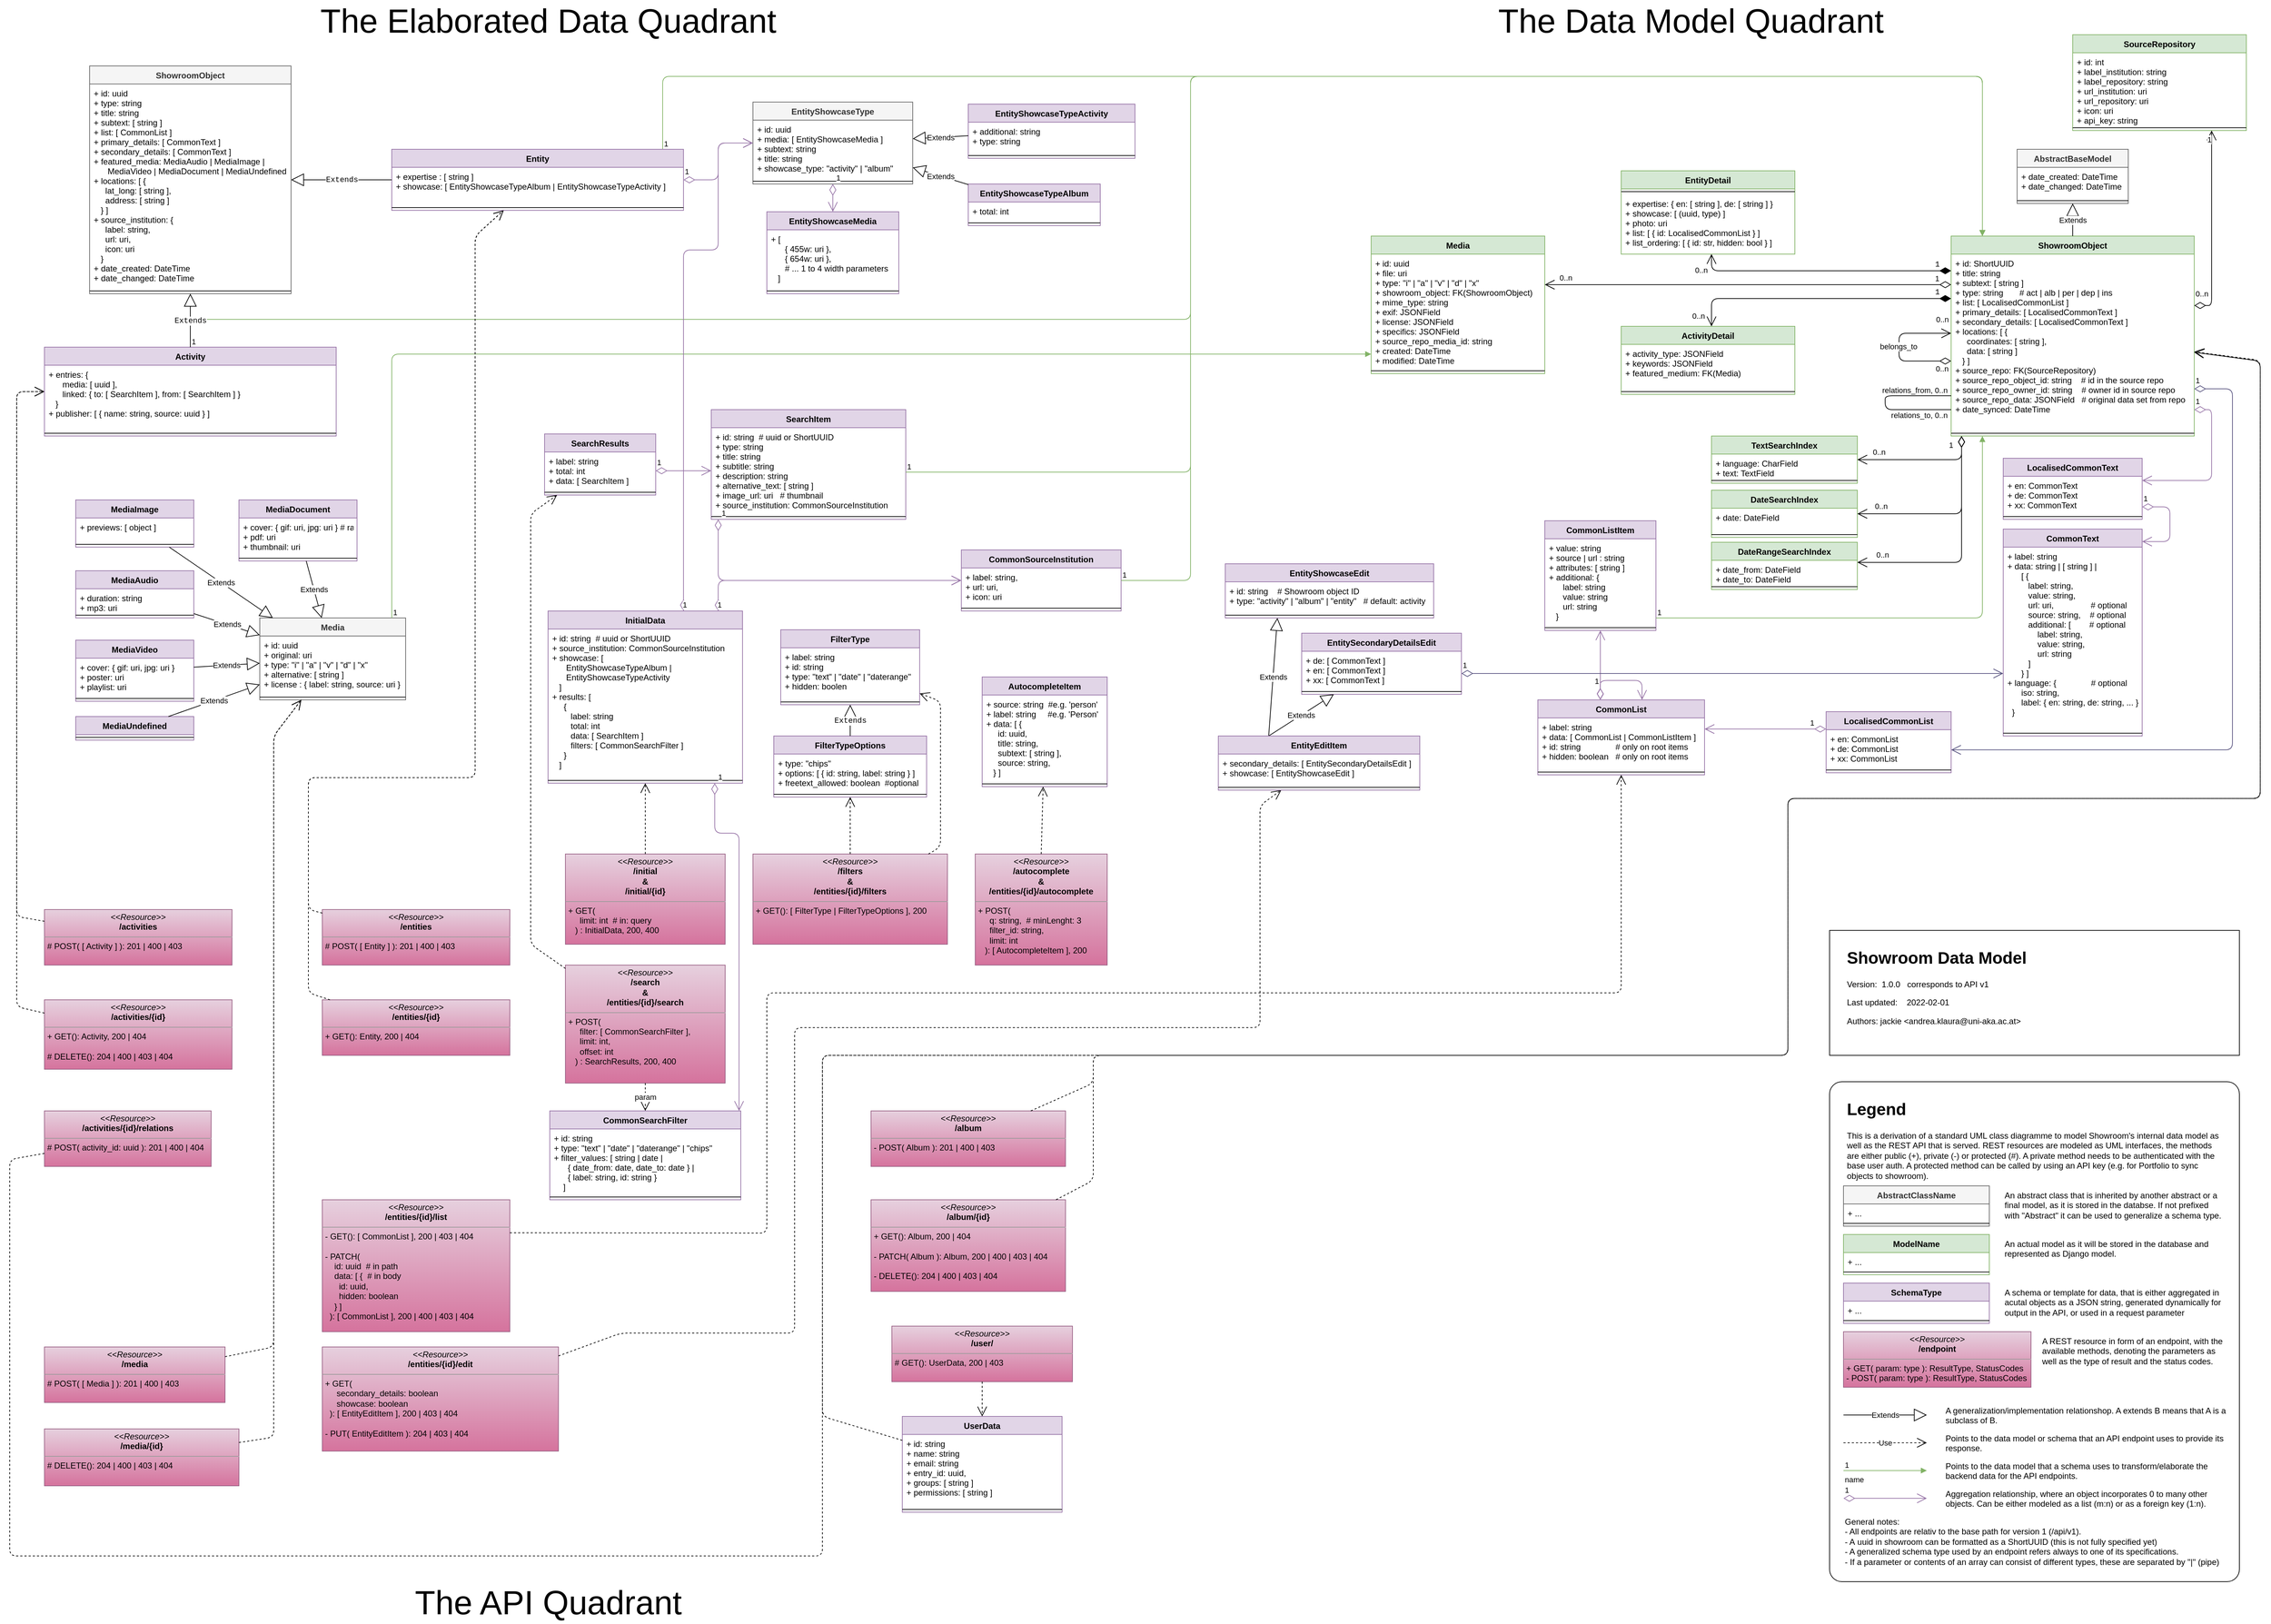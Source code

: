 <mxfile version="17.2.4" type="device"><diagram id="7N-a95CDQdnfD4kz7OxE" name="Page-1"><mxGraphModel dx="2062" dy="1238" grid="1" gridSize="10" guides="1" tooltips="1" connect="1" arrows="1" fold="1" page="1" pageScale="1" pageWidth="1654" pageHeight="1169" math="0" shadow="0"><root><mxCell id="0"/><mxCell id="1" parent="0"/><mxCell id="HhyCojQC7E5w-D4-5-fu-20" value="EntityShowcaseType" style="swimlane;fontStyle=1;align=center;verticalAlign=top;childLayout=stackLayout;horizontal=1;startSize=26;horizontalStack=0;resizeParent=1;resizeParentMax=0;resizeLast=0;collapsible=1;marginBottom=0;fillColor=#f5f5f5;strokeColor=#666666;fontColor=#333333;" parent="1" vertex="1"><mxGeometry x="1100" y="147" width="230" height="118" as="geometry"/></mxCell><mxCell id="HhyCojQC7E5w-D4-5-fu-21" value="+ id: uuid&#10;+ media: [ EntityShowcaseMedia ]&#10;+ subtext: string&#10;+ title: string&#10;+ showcase_type: &quot;activity&quot; | &quot;album&quot;" style="text;strokeColor=none;fillColor=none;align=left;verticalAlign=top;spacingLeft=4;spacingRight=4;overflow=hidden;rotatable=0;points=[[0,0.5],[1,0.5]];portConstraint=eastwest;" parent="HhyCojQC7E5w-D4-5-fu-20" vertex="1"><mxGeometry y="26" width="230" height="84" as="geometry"/></mxCell><mxCell id="HhyCojQC7E5w-D4-5-fu-22" value="" style="line;strokeWidth=1;fillColor=none;align=left;verticalAlign=middle;spacingTop=-1;spacingLeft=3;spacingRight=3;rotatable=0;labelPosition=right;points=[];portConstraint=eastwest;" parent="HhyCojQC7E5w-D4-5-fu-20" vertex="1"><mxGeometry y="110" width="230" height="8" as="geometry"/></mxCell><mxCell id="HhyCojQC7E5w-D4-5-fu-24" value="EntityShowcaseTypeActivity" style="swimlane;fontStyle=1;align=center;verticalAlign=top;childLayout=stackLayout;horizontal=1;startSize=26;horizontalStack=0;resizeParent=1;resizeParentMax=0;resizeLast=0;collapsible=1;marginBottom=0;fillColor=#e1d5e7;strokeColor=#9673a6;" parent="1" vertex="1"><mxGeometry x="1410" y="150" width="240" height="78" as="geometry"/></mxCell><mxCell id="HhyCojQC7E5w-D4-5-fu-25" value="+ additional: string&#10;+ type: string" style="text;strokeColor=none;fillColor=none;align=left;verticalAlign=top;spacingLeft=4;spacingRight=4;overflow=hidden;rotatable=0;points=[[0,0.5],[1,0.5]];portConstraint=eastwest;" parent="HhyCojQC7E5w-D4-5-fu-24" vertex="1"><mxGeometry y="26" width="240" height="44" as="geometry"/></mxCell><mxCell id="HhyCojQC7E5w-D4-5-fu-26" value="" style="line;strokeWidth=1;fillColor=none;align=left;verticalAlign=middle;spacingTop=-1;spacingLeft=3;spacingRight=3;rotatable=0;labelPosition=right;points=[];portConstraint=eastwest;" parent="HhyCojQC7E5w-D4-5-fu-24" vertex="1"><mxGeometry y="70" width="240" height="8" as="geometry"/></mxCell><mxCell id="HhyCojQC7E5w-D4-5-fu-28" value="EntityShowcaseTypeAlbum" style="swimlane;fontStyle=1;align=center;verticalAlign=top;childLayout=stackLayout;horizontal=1;startSize=26;horizontalStack=0;resizeParent=1;resizeParentMax=0;resizeLast=0;collapsible=1;marginBottom=0;fillColor=#e1d5e7;strokeColor=#9673a6;" parent="1" vertex="1"><mxGeometry x="1410" y="265" width="190" height="60" as="geometry"/></mxCell><mxCell id="HhyCojQC7E5w-D4-5-fu-29" value="+ total: int" style="text;strokeColor=none;fillColor=none;align=left;verticalAlign=top;spacingLeft=4;spacingRight=4;overflow=hidden;rotatable=0;points=[[0,0.5],[1,0.5]];portConstraint=eastwest;" parent="HhyCojQC7E5w-D4-5-fu-28" vertex="1"><mxGeometry y="26" width="190" height="26" as="geometry"/></mxCell><mxCell id="HhyCojQC7E5w-D4-5-fu-30" value="" style="line;strokeWidth=1;fillColor=none;align=left;verticalAlign=middle;spacingTop=-1;spacingLeft=3;spacingRight=3;rotatable=0;labelPosition=right;points=[];portConstraint=eastwest;" parent="HhyCojQC7E5w-D4-5-fu-28" vertex="1"><mxGeometry y="52" width="190" height="8" as="geometry"/></mxCell><mxCell id="HhyCojQC7E5w-D4-5-fu-32" value="Extends" style="endArrow=block;endSize=16;endFill=0;html=1;" parent="1" source="HhyCojQC7E5w-D4-5-fu-24" target="HhyCojQC7E5w-D4-5-fu-20" edge="1"><mxGeometry width="160" relative="1" as="geometry"><mxPoint x="550" y="43" as="sourcePoint"/><mxPoint x="320" y="173" as="targetPoint"/></mxGeometry></mxCell><mxCell id="HhyCojQC7E5w-D4-5-fu-33" value="Extends" style="endArrow=block;endSize=16;endFill=0;html=1;" parent="1" source="HhyCojQC7E5w-D4-5-fu-28" target="HhyCojQC7E5w-D4-5-fu-20" edge="1"><mxGeometry width="160" relative="1" as="geometry"><mxPoint x="550" y="43" as="sourcePoint"/><mxPoint x="710" y="43" as="targetPoint"/></mxGeometry></mxCell><mxCell id="HhyCojQC7E5w-D4-5-fu-34" value="AutocompleteItem" style="swimlane;fontStyle=1;align=center;verticalAlign=top;childLayout=stackLayout;horizontal=1;startSize=26;horizontalStack=0;resizeParent=1;resizeParentMax=0;resizeLast=0;collapsible=1;marginBottom=0;fillColor=#e1d5e7;strokeColor=#9673a6;" parent="1" vertex="1"><mxGeometry x="1430" y="975" width="180" height="158" as="geometry"/></mxCell><mxCell id="HhyCojQC7E5w-D4-5-fu-35" value="+ source: string  #e.g. 'person'&#10;+ label: string     #e.g. 'Person'&#10;+ data: [ {&#10;     id: uuid,&#10;     title: string,&#10;     subtext: [ string ],&#10;     source: string,&#10;   } ]" style="text;strokeColor=none;fillColor=none;align=left;verticalAlign=top;spacingLeft=4;spacingRight=4;overflow=hidden;rotatable=0;points=[[0,0.5],[1,0.5]];portConstraint=eastwest;" parent="HhyCojQC7E5w-D4-5-fu-34" vertex="1"><mxGeometry y="26" width="180" height="124" as="geometry"/></mxCell><mxCell id="HhyCojQC7E5w-D4-5-fu-36" value="" style="line;strokeWidth=1;fillColor=none;align=left;verticalAlign=middle;spacingTop=-1;spacingLeft=3;spacingRight=3;rotatable=0;labelPosition=right;points=[];portConstraint=eastwest;" parent="HhyCojQC7E5w-D4-5-fu-34" vertex="1"><mxGeometry y="150" width="180" height="8" as="geometry"/></mxCell><mxCell id="HhyCojQC7E5w-D4-5-fu-42" value="EntityShowcaseMedia" style="swimlane;fontStyle=1;align=center;verticalAlign=top;childLayout=stackLayout;horizontal=1;startSize=26;horizontalStack=0;resizeParent=1;resizeParentMax=0;resizeLast=0;collapsible=1;marginBottom=0;fillColor=#e1d5e7;strokeColor=#9673a6;" parent="1" vertex="1"><mxGeometry x="1120" y="305" width="190" height="118" as="geometry"/></mxCell><mxCell id="HhyCojQC7E5w-D4-5-fu-43" value="+ [&#10;      { 455w: uri },&#10;      { 654w: uri },&#10;      # ... 1 to 4 width parameters&#10;   ]" style="text;strokeColor=none;fillColor=none;align=left;verticalAlign=top;spacingLeft=4;spacingRight=4;overflow=hidden;rotatable=0;points=[[0,0.5],[1,0.5]];portConstraint=eastwest;" parent="HhyCojQC7E5w-D4-5-fu-42" vertex="1"><mxGeometry y="26" width="190" height="84" as="geometry"/></mxCell><mxCell id="HhyCojQC7E5w-D4-5-fu-44" value="" style="line;strokeWidth=1;fillColor=none;align=left;verticalAlign=middle;spacingTop=-1;spacingLeft=3;spacingRight=3;rotatable=0;labelPosition=right;points=[];portConstraint=eastwest;" parent="HhyCojQC7E5w-D4-5-fu-42" vertex="1"><mxGeometry y="110" width="190" height="8" as="geometry"/></mxCell><mxCell id="HhyCojQC7E5w-D4-5-fu-46" value="SearchResults" style="swimlane;fontStyle=1;align=center;verticalAlign=top;childLayout=stackLayout;horizontal=1;startSize=26;horizontalStack=0;resizeParent=1;resizeParentMax=0;resizeLast=0;collapsible=1;marginBottom=0;fillColor=#e1d5e7;strokeColor=#9673a6;" parent="1" vertex="1"><mxGeometry x="800" y="625" width="160" height="88" as="geometry"/></mxCell><mxCell id="HhyCojQC7E5w-D4-5-fu-47" value="+ label: string&#10;+ total: int&#10;+ data: [ SearchItem ]" style="text;strokeColor=none;fillColor=none;align=left;verticalAlign=top;spacingLeft=4;spacingRight=4;overflow=hidden;rotatable=0;points=[[0,0.5],[1,0.5]];portConstraint=eastwest;" parent="HhyCojQC7E5w-D4-5-fu-46" vertex="1"><mxGeometry y="26" width="160" height="54" as="geometry"/></mxCell><mxCell id="HhyCojQC7E5w-D4-5-fu-48" value="" style="line;strokeWidth=1;fillColor=none;align=left;verticalAlign=middle;spacingTop=-1;spacingLeft=3;spacingRight=3;rotatable=0;labelPosition=right;points=[];portConstraint=eastwest;" parent="HhyCojQC7E5w-D4-5-fu-46" vertex="1"><mxGeometry y="80" width="160" height="8" as="geometry"/></mxCell><mxCell id="HhyCojQC7E5w-D4-5-fu-50" value="SearchItem" style="swimlane;fontStyle=1;align=center;verticalAlign=top;childLayout=stackLayout;horizontal=1;startSize=26;horizontalStack=0;resizeParent=1;resizeParentMax=0;resizeLast=0;collapsible=1;marginBottom=0;fillColor=#e1d5e7;strokeColor=#9673a6;" parent="1" vertex="1"><mxGeometry x="1040" y="590" width="280" height="158" as="geometry"/></mxCell><mxCell id="HhyCojQC7E5w-D4-5-fu-51" value="+ id: string  # uuid or ShortUUID&#10;+ type: string&#10;+ title: string&#10;+ subtitle: string&#10;+ description: string&#10;+ alternative_text: [ string ]&#10;+ image_url: uri   # thumbnail&#10;+ source_institution: CommonSourceInstitution&#10;" style="text;strokeColor=none;fillColor=none;align=left;verticalAlign=top;spacingLeft=4;spacingRight=4;overflow=hidden;rotatable=0;points=[[0,0.5],[1,0.5]];portConstraint=eastwest;" parent="HhyCojQC7E5w-D4-5-fu-50" vertex="1"><mxGeometry y="26" width="280" height="124" as="geometry"/></mxCell><mxCell id="HhyCojQC7E5w-D4-5-fu-52" value="" style="line;strokeWidth=1;fillColor=none;align=left;verticalAlign=middle;spacingTop=-1;spacingLeft=3;spacingRight=3;rotatable=0;labelPosition=right;points=[];portConstraint=eastwest;" parent="HhyCojQC7E5w-D4-5-fu-50" vertex="1"><mxGeometry y="150" width="280" height="8" as="geometry"/></mxCell><mxCell id="HhyCojQC7E5w-D4-5-fu-54" value="1" style="endArrow=open;html=1;endSize=12;startArrow=diamondThin;startSize=14;startFill=0;edgeStyle=orthogonalEdgeStyle;align=left;verticalAlign=bottom;exitX=1;exitY=0.5;exitDx=0;exitDy=0;fillColor=#e1d5e7;strokeColor=#9673a6;" parent="1" source="HhyCojQC7E5w-D4-5-fu-47" target="HhyCojQC7E5w-D4-5-fu-51" edge="1"><mxGeometry x="-1" y="3" relative="1" as="geometry"><mxPoint x="800" y="670" as="sourcePoint"/><mxPoint x="960" y="670" as="targetPoint"/></mxGeometry></mxCell><mxCell id="HhyCojQC7E5w-D4-5-fu-55" value="CommonList" style="swimlane;fontStyle=1;align=center;verticalAlign=top;childLayout=stackLayout;horizontal=1;startSize=26;horizontalStack=0;resizeParent=1;resizeParentMax=0;resizeLast=0;collapsible=1;marginBottom=0;fillColor=#e1d5e7;strokeColor=#9673a6;" parent="1" vertex="1"><mxGeometry x="2230" y="1008" width="240" height="108" as="geometry"/></mxCell><mxCell id="HhyCojQC7E5w-D4-5-fu-56" value="+ label: string&#10;+ data: [ CommonList | CommonListItem ]&#10;+ id: string               # only on root items&#10;+ hidden: boolean   # only on root items" style="text;strokeColor=none;fillColor=none;align=left;verticalAlign=top;spacingLeft=4;spacingRight=4;overflow=hidden;rotatable=0;points=[[0,0.5],[1,0.5]];portConstraint=eastwest;" parent="HhyCojQC7E5w-D4-5-fu-55" vertex="1"><mxGeometry y="26" width="240" height="74" as="geometry"/></mxCell><mxCell id="HhyCojQC7E5w-D4-5-fu-57" value="" style="line;strokeWidth=1;fillColor=none;align=left;verticalAlign=middle;spacingTop=-1;spacingLeft=3;spacingRight=3;rotatable=0;labelPosition=right;points=[];portConstraint=eastwest;" parent="HhyCojQC7E5w-D4-5-fu-55" vertex="1"><mxGeometry y="100" width="240" height="8" as="geometry"/></mxCell><mxCell id="HhyCojQC7E5w-D4-5-fu-59" value="CommonListItem" style="swimlane;fontStyle=1;align=center;verticalAlign=top;childLayout=stackLayout;horizontal=1;startSize=26;horizontalStack=0;resizeParent=1;resizeParentMax=0;resizeLast=0;collapsible=1;marginBottom=0;fillColor=#e1d5e7;strokeColor=#9673a6;" parent="1" vertex="1"><mxGeometry x="2240" y="750" width="160" height="158" as="geometry"/></mxCell><mxCell id="HhyCojQC7E5w-D4-5-fu-60" value="+ value: string&#10;+ source | url : string&#10;+ attributes: [ string ]&#10;+ additional: {&#10;      label: string&#10;      value: string&#10;      url: string&#10;   }&#10;" style="text;strokeColor=none;fillColor=none;align=left;verticalAlign=top;spacingLeft=4;spacingRight=4;overflow=hidden;rotatable=0;points=[[0,0.5],[1,0.5]];portConstraint=eastwest;" parent="HhyCojQC7E5w-D4-5-fu-59" vertex="1"><mxGeometry y="26" width="160" height="124" as="geometry"/></mxCell><mxCell id="HhyCojQC7E5w-D4-5-fu-61" value="" style="line;strokeWidth=1;fillColor=none;align=left;verticalAlign=middle;spacingTop=-1;spacingLeft=3;spacingRight=3;rotatable=0;labelPosition=right;points=[];portConstraint=eastwest;" parent="HhyCojQC7E5w-D4-5-fu-59" vertex="1"><mxGeometry y="150" width="160" height="8" as="geometry"/></mxCell><mxCell id="HhyCojQC7E5w-D4-5-fu-68" value="1" style="endArrow=open;html=1;endSize=12;startArrow=diamondThin;startSize=14;startFill=0;edgeStyle=orthogonalEdgeStyle;align=left;verticalAlign=bottom;fillColor=#e1d5e7;strokeColor=#9673a6;" parent="1" source="HhyCojQC7E5w-D4-5-fu-55" target="HhyCojQC7E5w-D4-5-fu-59" edge="1"><mxGeometry x="-0.64" y="10" relative="1" as="geometry"><mxPoint x="315" y="732" as="sourcePoint"/><mxPoint x="435" y="876" as="targetPoint"/><Array as="points"><mxPoint x="2320" y="990"/><mxPoint x="2320" y="990"/></Array><mxPoint as="offset"/></mxGeometry></mxCell><mxCell id="HhyCojQC7E5w-D4-5-fu-71" value="1" style="endArrow=open;html=1;endSize=12;startArrow=diamondThin;startSize=14;startFill=0;edgeStyle=orthogonalEdgeStyle;align=left;verticalAlign=bottom;fillColor=#d0cee2;strokeColor=#56517e;" parent="1" source="40RNH4OnmHFLI7utyqTO-13" target="A66_71uIvM9zp0ZDoPQA-1" edge="1"><mxGeometry x="-1" y="3" relative="1" as="geometry"><mxPoint x="2790" y="660" as="sourcePoint"/><mxPoint x="514" y="705.43" as="targetPoint"/><Array as="points"><mxPoint x="3230" y="560"/><mxPoint x="3230" y="1080"/></Array></mxGeometry></mxCell><mxCell id="HhyCojQC7E5w-D4-5-fu-72" value="CommonText" style="swimlane;fontStyle=1;align=center;verticalAlign=top;childLayout=stackLayout;horizontal=1;startSize=26;horizontalStack=0;resizeParent=1;resizeParentMax=0;resizeLast=0;collapsible=1;marginBottom=0;fillColor=#e1d5e7;strokeColor=#9673a6;" parent="1" vertex="1"><mxGeometry x="2900" y="762" width="200" height="298" as="geometry"/></mxCell><mxCell id="HhyCojQC7E5w-D4-5-fu-73" value="+ label: string&#10;+ data: string | [ string ] |&#10;      [ {&#10;         label: string,&#10;         value: string,&#10;         url: uri,                # optional&#10;         source: string,    # optional&#10;         additional: [        # optional&#10;             label: string,&#10;             value: string,&#10;             url: string&#10;         ]&#10;      } ]&#10;+ language: {               # optional&#10;      iso: string,&#10;      label: { en: string, de: string, ... }&#10;  }" style="text;strokeColor=none;fillColor=none;align=left;verticalAlign=top;spacingLeft=4;spacingRight=4;overflow=hidden;rotatable=0;points=[[0,0.5],[1,0.5]];portConstraint=eastwest;" parent="HhyCojQC7E5w-D4-5-fu-72" vertex="1"><mxGeometry y="26" width="200" height="264" as="geometry"/></mxCell><mxCell id="HhyCojQC7E5w-D4-5-fu-74" value="" style="line;strokeWidth=1;fillColor=none;align=left;verticalAlign=middle;spacingTop=-1;spacingLeft=3;spacingRight=3;rotatable=0;labelPosition=right;points=[];portConstraint=eastwest;" parent="HhyCojQC7E5w-D4-5-fu-72" vertex="1"><mxGeometry y="290" width="200" height="8" as="geometry"/></mxCell><mxCell id="HhyCojQC7E5w-D4-5-fu-83" value="1" style="endArrow=open;html=1;endSize=12;startArrow=diamondThin;startSize=14;startFill=0;edgeStyle=orthogonalEdgeStyle;align=left;verticalAlign=bottom;fillColor=#e1d5e7;strokeColor=#9673a6;" parent="1" source="40RNH4OnmHFLI7utyqTO-13" target="DJqYFj2GOdGiPLgjjxhj-19" edge="1"><mxGeometry x="-1" y="3" relative="1" as="geometry"><mxPoint x="424" y="558" as="sourcePoint"/><mxPoint x="779" y="670" as="targetPoint"/><Array as="points"><mxPoint x="3200" y="590"/><mxPoint x="3200" y="692"/></Array></mxGeometry></mxCell><mxCell id="A_6bdTAyTn5DxoneuP2w-1" value="FilterType" style="swimlane;fontStyle=1;align=center;verticalAlign=top;childLayout=stackLayout;horizontal=1;startSize=26;horizontalStack=0;resizeParent=1;resizeParentMax=0;resizeLast=0;collapsible=1;marginBottom=0;fillColor=#e1d5e7;strokeColor=#9673a6;" parent="1" vertex="1"><mxGeometry x="1140" y="907" width="200" height="108" as="geometry"/></mxCell><mxCell id="A_6bdTAyTn5DxoneuP2w-2" value="+ label: string&#10;+ id: string&#10;+ type: &quot;text&quot; | &quot;date&quot; | &quot;daterange&quot;&#10;+ hidden: boolen" style="text;strokeColor=none;fillColor=none;align=left;verticalAlign=top;spacingLeft=4;spacingRight=4;overflow=hidden;rotatable=0;points=[[0,0.5],[1,0.5]];portConstraint=eastwest;" parent="A_6bdTAyTn5DxoneuP2w-1" vertex="1"><mxGeometry y="26" width="200" height="74" as="geometry"/></mxCell><mxCell id="A_6bdTAyTn5DxoneuP2w-3" value="" style="line;strokeWidth=1;fillColor=none;align=left;verticalAlign=middle;spacingTop=-1;spacingLeft=3;spacingRight=3;rotatable=0;labelPosition=right;points=[];portConstraint=eastwest;" parent="A_6bdTAyTn5DxoneuP2w-1" vertex="1"><mxGeometry y="100" width="200" height="8" as="geometry"/></mxCell><mxCell id="A_6bdTAyTn5DxoneuP2w-5" value="FilterTypeOptions" style="swimlane;fontStyle=1;align=center;verticalAlign=top;childLayout=stackLayout;horizontal=1;startSize=26;horizontalStack=0;resizeParent=1;resizeParentMax=0;resizeLast=0;collapsible=1;marginBottom=0;fillColor=#e1d5e7;strokeColor=#9673a6;" parent="1" vertex="1"><mxGeometry x="1130" y="1060" width="220" height="88" as="geometry"/></mxCell><mxCell id="A_6bdTAyTn5DxoneuP2w-6" value="+ type: &quot;chips&quot;&#10;+ options: [ { id: string, label: string } ]&#10;+ freetext_allowed: boolean  #optional&#10;" style="text;strokeColor=none;fillColor=none;align=left;verticalAlign=top;spacingLeft=4;spacingRight=4;overflow=hidden;rotatable=0;points=[[0,0.5],[1,0.5]];portConstraint=eastwest;" parent="A_6bdTAyTn5DxoneuP2w-5" vertex="1"><mxGeometry y="26" width="220" height="54" as="geometry"/></mxCell><mxCell id="A_6bdTAyTn5DxoneuP2w-7" value="" style="line;strokeWidth=1;fillColor=none;align=left;verticalAlign=middle;spacingTop=-1;spacingLeft=3;spacingRight=3;rotatable=0;labelPosition=right;points=[];portConstraint=eastwest;" parent="A_6bdTAyTn5DxoneuP2w-5" vertex="1"><mxGeometry y="80" width="220" height="8" as="geometry"/></mxCell><mxCell id="A_6bdTAyTn5DxoneuP2w-15" value="&lt;p style=&quot;margin: 0px ; margin-top: 4px ; text-align: center&quot;&gt;&lt;i&gt;&amp;lt;&amp;lt;Resource&amp;gt;&amp;gt;&lt;/i&gt;&lt;br&gt;&lt;b&gt;/autocomplete&lt;br&gt;&amp;amp;&lt;br&gt;/entities/{id}/autocomplete&lt;/b&gt;&lt;/p&gt;&lt;hr size=&quot;1&quot;&gt;&lt;p style=&quot;margin: 0px ; margin-left: 4px&quot;&gt;&lt;/p&gt;&lt;p style=&quot;margin: 0px ; margin-left: 4px&quot;&gt;+ POST(&amp;nbsp;&lt;/p&gt;&lt;p style=&quot;margin: 0px ; margin-left: 4px&quot;&gt;&lt;span&gt;&amp;nbsp; &amp;nbsp; &amp;nbsp;q: string,&amp;nbsp; # minLenght: 3&lt;/span&gt;&lt;br&gt;&lt;/p&gt;&lt;p style=&quot;margin: 0px ; margin-left: 4px&quot;&gt;&lt;span&gt;&amp;nbsp; &amp;nbsp; &amp;nbsp;filter_id: string,&lt;/span&gt;&lt;/p&gt;&lt;p style=&quot;margin: 0px ; margin-left: 4px&quot;&gt;&lt;span&gt;&amp;nbsp; &amp;nbsp; &amp;nbsp;&lt;/span&gt;&lt;span&gt;limit: int&lt;/span&gt;&lt;/p&gt;&lt;p style=&quot;margin: 0px ; margin-left: 4px&quot;&gt;&lt;span&gt;&amp;nbsp; &amp;nbsp;): &lt;/span&gt;&lt;span&gt;[ AutocompleteItem ], 200&lt;/span&gt;&lt;/p&gt;" style="verticalAlign=top;align=left;overflow=fill;fontSize=12;fontFamily=Helvetica;html=1;fillColor=#e6d0de;strokeColor=#996185;gradientColor=#d5739d;" parent="1" vertex="1"><mxGeometry x="1420" y="1230" width="190" height="160" as="geometry"/></mxCell><mxCell id="A_6bdTAyTn5DxoneuP2w-16" value="" style="endArrow=open;endSize=12;dashed=1;html=1;exitX=0.5;exitY=0;exitDx=0;exitDy=0;" parent="1" source="A_6bdTAyTn5DxoneuP2w-15" target="HhyCojQC7E5w-D4-5-fu-34" edge="1"><mxGeometry width="160" relative="1" as="geometry"><mxPoint x="870" y="900" as="sourcePoint"/><mxPoint x="1030" y="900" as="targetPoint"/></mxGeometry></mxCell><mxCell id="A_6bdTAyTn5DxoneuP2w-17" value="&lt;p style=&quot;margin: 0px ; margin-top: 4px ; text-align: center&quot;&gt;&lt;i&gt;&amp;lt;&amp;lt;Resource&amp;gt;&amp;gt;&lt;/i&gt;&lt;br&gt;&lt;b&gt;/filters&lt;br&gt;&amp;amp;&lt;br&gt;/entities/{id}/filters&lt;/b&gt;&lt;/p&gt;&lt;hr size=&quot;1&quot;&gt;&lt;p style=&quot;margin: 0px ; margin-left: 4px&quot;&gt;&lt;span&gt;+ GET(&lt;/span&gt;&lt;span&gt;): [ FilterType | FilterTypeOptions ], 200&lt;/span&gt;&lt;/p&gt;" style="verticalAlign=top;align=left;overflow=fill;fontSize=12;fontFamily=Helvetica;html=1;gradientColor=#d5739d;fillColor=#e6d0de;strokeColor=#996185;" parent="1" vertex="1"><mxGeometry x="1100" y="1230" width="280" height="130" as="geometry"/></mxCell><mxCell id="A_6bdTAyTn5DxoneuP2w-18" value="" style="endArrow=open;endSize=12;dashed=1;html=1;" parent="1" source="A_6bdTAyTn5DxoneuP2w-17" target="A_6bdTAyTn5DxoneuP2w-5" edge="1"><mxGeometry width="160" relative="1" as="geometry"><mxPoint x="1030" y="910" as="sourcePoint"/><mxPoint x="1190" y="910" as="targetPoint"/><Array as="points"/></mxGeometry></mxCell><mxCell id="A_6bdTAyTn5DxoneuP2w-19" value="" style="endArrow=open;endSize=12;dashed=1;html=1;" parent="1" source="A_6bdTAyTn5DxoneuP2w-17" target="A_6bdTAyTn5DxoneuP2w-1" edge="1"><mxGeometry width="160" relative="1" as="geometry"><mxPoint x="1030" y="910" as="sourcePoint"/><mxPoint x="1190" y="910" as="targetPoint"/><Array as="points"><mxPoint x="1370" y="1220"/><mxPoint x="1370" y="1010"/></Array></mxGeometry></mxCell><mxCell id="A_6bdTAyTn5DxoneuP2w-20" value="&lt;p style=&quot;margin: 0px ; margin-top: 4px ; text-align: center&quot;&gt;&lt;i&gt;&amp;lt;&amp;lt;Resource&amp;gt;&amp;gt;&lt;/i&gt;&lt;br&gt;&lt;b&gt;/search&lt;br&gt;&amp;amp;&lt;br&gt;/entities/{id}/search&lt;/b&gt;&lt;/p&gt;&lt;hr size=&quot;1&quot;&gt;&lt;p style=&quot;margin: 0px ; margin-left: 4px&quot;&gt;+ POST(&lt;/p&gt;&lt;p style=&quot;margin: 0px ; margin-left: 4px&quot;&gt;&amp;nbsp; &amp;nbsp; &amp;nbsp;filter: [ CommonSearchFilter ],&lt;/p&gt;&lt;p style=&quot;margin: 0px ; margin-left: 4px&quot;&gt;&amp;nbsp; &amp;nbsp; &amp;nbsp;limit: int,&lt;/p&gt;&lt;p style=&quot;margin: 0px ; margin-left: 4px&quot;&gt;&amp;nbsp; &amp;nbsp; &amp;nbsp;offset: int&lt;/p&gt;&lt;p style=&quot;margin: 0px ; margin-left: 4px&quot;&gt;&amp;nbsp; &amp;nbsp;) : SearchResults, 200, 400&lt;/p&gt;" style="verticalAlign=top;align=left;overflow=fill;fontSize=12;fontFamily=Helvetica;html=1;gradientColor=#d5739d;fillColor=#e6d0de;strokeColor=#996185;" parent="1" vertex="1"><mxGeometry x="830" y="1390" width="230" height="170" as="geometry"/></mxCell><mxCell id="A_6bdTAyTn5DxoneuP2w-21" value="1" style="endArrow=open;html=1;endSize=12;startArrow=diamondThin;startSize=14;startFill=0;edgeStyle=orthogonalEdgeStyle;align=left;verticalAlign=bottom;exitX=0.5;exitY=1;exitDx=0;exitDy=0;entryX=0.5;entryY=0;entryDx=0;entryDy=0;fillColor=#e1d5e7;strokeColor=#9673a6;" parent="1" source="HhyCojQC7E5w-D4-5-fu-20" target="HhyCojQC7E5w-D4-5-fu-42" edge="1"><mxGeometry x="-1" y="3" relative="1" as="geometry"><mxPoint x="250" y="475" as="sourcePoint"/><mxPoint x="410" y="475" as="targetPoint"/></mxGeometry></mxCell><mxCell id="A_6bdTAyTn5DxoneuP2w-22" value="" style="endArrow=open;endSize=12;dashed=1;html=1;" parent="1" source="A_6bdTAyTn5DxoneuP2w-20" target="HhyCojQC7E5w-D4-5-fu-46" edge="1"><mxGeometry width="160" relative="1" as="geometry"><mxPoint x="910" y="900" as="sourcePoint"/><mxPoint x="1070" y="900" as="targetPoint"/><Array as="points"><mxPoint x="780" y="1360"/><mxPoint x="780" y="740"/></Array></mxGeometry></mxCell><mxCell id="A_6bdTAyTn5DxoneuP2w-28" value="&lt;p style=&quot;margin: 0px ; margin-top: 4px ; text-align: center&quot;&gt;&lt;i&gt;&amp;lt;&amp;lt;Resource&amp;gt;&amp;gt;&lt;/i&gt;&lt;br&gt;&lt;b&gt;/activities/{id}&lt;/b&gt;&lt;/p&gt;&lt;hr size=&quot;1&quot;&gt;&lt;p style=&quot;margin: 0px ; margin-left: 4px&quot;&gt;+ GET(): Activity, 200 | 404&lt;br&gt;&lt;/p&gt;&lt;p style=&quot;margin: 0px ; margin-left: 4px&quot;&gt;&lt;br&gt;&lt;/p&gt;&lt;p style=&quot;margin: 0px ; margin-left: 4px&quot;&gt;# DELETE(): 204 | 400 | 403 | 404&lt;br&gt;&lt;/p&gt;" style="verticalAlign=top;align=left;overflow=fill;fontSize=12;fontFamily=Helvetica;html=1;gradientColor=#d5739d;fillColor=#e6d0de;strokeColor=#996185;" parent="1" vertex="1"><mxGeometry x="80" y="1440" width="270" height="100" as="geometry"/></mxCell><mxCell id="A_6bdTAyTn5DxoneuP2w-29" value="&lt;p style=&quot;margin: 0px ; margin-top: 4px ; text-align: center&quot;&gt;&lt;i&gt;&amp;lt;&amp;lt;Resource&amp;gt;&amp;gt;&lt;/i&gt;&lt;br&gt;&lt;b&gt;/album/{id}&lt;/b&gt;&lt;/p&gt;&lt;hr size=&quot;1&quot;&gt;&lt;p style=&quot;margin: 0px ; margin-left: 4px&quot;&gt;+ GET(): Album, 200 | 404&lt;br&gt;&lt;/p&gt;&lt;p style=&quot;margin: 0px ; margin-left: 4px&quot;&gt;&lt;br&gt;&lt;/p&gt;&lt;p style=&quot;margin: 0px ; margin-left: 4px&quot;&gt;- PATCH( Album ): Album, 200 | 400 | 403 | 404&lt;/p&gt;&lt;p style=&quot;margin: 0px ; margin-left: 4px&quot;&gt;&lt;br&gt;&lt;/p&gt;&lt;p style=&quot;margin: 0px ; margin-left: 4px&quot;&gt;- DELETE(): 204 | 400 | 403 | 404&lt;/p&gt;" style="verticalAlign=top;align=left;overflow=fill;fontSize=12;fontFamily=Helvetica;html=1;gradientColor=#d5739d;fillColor=#e6d0de;strokeColor=#996185;" parent="1" vertex="1"><mxGeometry x="1270" y="1728" width="280" height="132" as="geometry"/></mxCell><mxCell id="A_6bdTAyTn5DxoneuP2w-30" value="" style="endArrow=open;endSize=12;dashed=1;html=1;strokeWidth=1;" parent="1" source="A_6bdTAyTn5DxoneuP2w-29" target="40RNH4OnmHFLI7utyqTO-13" edge="1"><mxGeometry width="160" relative="1" as="geometry"><mxPoint x="690" y="820" as="sourcePoint"/><mxPoint x="3180" y="520" as="targetPoint"/><Array as="points"><mxPoint x="1590" y="1700"/><mxPoint x="1590" y="1520"/><mxPoint x="2590" y="1520"/><mxPoint x="2590" y="1150"/><mxPoint x="3270" y="1150"/><mxPoint x="3270" y="519"/></Array></mxGeometry></mxCell><mxCell id="A_6bdTAyTn5DxoneuP2w-32" value="&lt;p style=&quot;margin: 0px ; margin-top: 4px ; text-align: center&quot;&gt;&lt;i&gt;&amp;lt;&amp;lt;Resource&amp;gt;&amp;gt;&lt;/i&gt;&lt;br&gt;&lt;b&gt;/entities/{id}&lt;/b&gt;&lt;/p&gt;&lt;hr size=&quot;1&quot;&gt;&lt;p style=&quot;margin: 0px ; margin-left: 4px&quot;&gt;&lt;span&gt;+ GET()&lt;/span&gt;&lt;span&gt;: Entity, 200 | 404&lt;/span&gt;&lt;/p&gt;&lt;p style=&quot;margin: 0px ; margin-left: 4px&quot;&gt;&lt;br&gt;&lt;/p&gt;" style="verticalAlign=top;align=left;overflow=fill;fontSize=12;fontFamily=Helvetica;html=1;gradientColor=#d5739d;fillColor=#e6d0de;strokeColor=#996185;" parent="1" vertex="1"><mxGeometry x="480" y="1440" width="270" height="80" as="geometry"/></mxCell><mxCell id="A_6bdTAyTn5DxoneuP2w-42" value="&lt;p style=&quot;margin: 0px ; margin-top: 4px ; text-align: center&quot;&gt;&lt;i&gt;&amp;lt;&amp;lt;Resource&amp;gt;&amp;gt;&lt;/i&gt;&lt;br&gt;&lt;b&gt;/entities/{id}/list&lt;/b&gt;&lt;/p&gt;&lt;hr size=&quot;1&quot;&gt;&lt;p style=&quot;margin: 0px ; margin-left: 4px&quot;&gt;- GET(): [ CommonList ], 200 | 403 | 404&lt;br&gt;&lt;/p&gt;&lt;p style=&quot;margin: 0px ; margin-left: 4px&quot;&gt;&lt;br&gt;&lt;/p&gt;&lt;p style=&quot;margin: 0px ; margin-left: 4px&quot;&gt;- PATCH(&lt;/p&gt;&lt;p style=&quot;margin: 0px ; margin-left: 4px&quot;&gt;&amp;nbsp; &amp;nbsp; id: uuid&amp;nbsp;&amp;nbsp;# in path&lt;/p&gt;&lt;p style=&quot;margin: 0px ; margin-left: 4px&quot;&gt;&amp;nbsp; &amp;nbsp; data: [ {&amp;nbsp; # in body&lt;/p&gt;&lt;p style=&quot;margin: 0px ; margin-left: 4px&quot;&gt;&amp;nbsp; &amp;nbsp; &amp;nbsp; id: uuid,&lt;/p&gt;&lt;p style=&quot;margin: 0px ; margin-left: 4px&quot;&gt;&amp;nbsp; &amp;nbsp; &amp;nbsp; hidden: boolean&lt;/p&gt;&lt;p style=&quot;margin: 0px ; margin-left: 4px&quot;&gt;&amp;nbsp; &amp;nbsp; } ]&lt;/p&gt;&lt;p style=&quot;margin: 0px ; margin-left: 4px&quot;&gt;&amp;nbsp; ): [ CommonList ], 200 | 400 | 403 | 404&lt;/p&gt;" style="verticalAlign=top;align=left;overflow=fill;fontSize=12;fontFamily=Helvetica;html=1;gradientColor=#d5739d;fillColor=#e6d0de;strokeColor=#996185;" parent="1" vertex="1"><mxGeometry x="480" y="1728" width="270" height="190" as="geometry"/></mxCell><mxCell id="A_6bdTAyTn5DxoneuP2w-44" value="" style="endArrow=open;endSize=12;dashed=1;html=1;strokeWidth=1;" parent="1" source="A_6bdTAyTn5DxoneuP2w-28" target="40RNH4OnmHFLI7utyqTO-43" edge="1"><mxGeometry width="160" relative="1" as="geometry"><mxPoint x="660" y="890" as="sourcePoint"/><mxPoint x="239.923" y="474" as="targetPoint"/><Array as="points"><mxPoint x="40" y="1450"/><mxPoint x="40" y="564"/></Array></mxGeometry></mxCell><mxCell id="A_6bdTAyTn5DxoneuP2w-46" value="" style="endArrow=open;endSize=12;dashed=1;html=1;strokeWidth=1;" parent="1" source="A_6bdTAyTn5DxoneuP2w-32" target="40RNH4OnmHFLI7utyqTO-59" edge="1"><mxGeometry width="160" relative="1" as="geometry"><mxPoint x="660" y="890" as="sourcePoint"/><mxPoint x="844.526" y="220.0" as="targetPoint"/><Array as="points"><mxPoint x="460" y="1430"/><mxPoint x="460" y="1120"/><mxPoint x="700" y="1120"/><mxPoint x="700" y="340"/></Array></mxGeometry></mxCell><mxCell id="A_6bdTAyTn5DxoneuP2w-47" value="" style="endArrow=open;endSize=12;dashed=1;html=1;strokeWidth=1;exitX=1;exitY=0.25;exitDx=0;exitDy=0;" parent="1" source="A_6bdTAyTn5DxoneuP2w-42" target="HhyCojQC7E5w-D4-5-fu-55" edge="1"><mxGeometry width="160" relative="1" as="geometry"><mxPoint x="660" y="1330" as="sourcePoint"/><mxPoint x="820" y="1330" as="targetPoint"/><Array as="points"><mxPoint x="1120" y="1776"/><mxPoint x="1120" y="1430"/><mxPoint x="2350" y="1430"/></Array></mxGeometry></mxCell><mxCell id="A_6bdTAyTn5DxoneuP2w-56" value="" style="endArrow=block;endFill=1;html=1;edgeStyle=orthogonalEdgeStyle;align=left;verticalAlign=top;strokeWidth=1;fillColor=#d5e8d4;strokeColor=#82b366;" parent="1" source="HhyCojQC7E5w-D4-5-fu-59" target="40RNH4OnmHFLI7utyqTO-13" edge="1"><mxGeometry x="-1" relative="1" as="geometry"><mxPoint x="580" y="750" as="sourcePoint"/><mxPoint x="740" y="750" as="targetPoint"/><Array as="points"><mxPoint x="2870" y="890"/></Array></mxGeometry></mxCell><mxCell id="A_6bdTAyTn5DxoneuP2w-57" value="1" style="edgeLabel;resizable=0;html=1;align=left;verticalAlign=bottom;" parent="A_6bdTAyTn5DxoneuP2w-56" connectable="0" vertex="1"><mxGeometry x="-1" relative="1" as="geometry"/></mxCell><mxCell id="A_6bdTAyTn5DxoneuP2w-66" value="&lt;p style=&quot;margin: 0px ; margin-top: 4px ; text-align: center&quot;&gt;&lt;i&gt;&amp;lt;&amp;lt;Resource&amp;gt;&amp;gt;&lt;/i&gt;&lt;br&gt;&lt;b&gt;/activities&lt;/b&gt;&lt;/p&gt;&lt;hr size=&quot;1&quot;&gt;&lt;p style=&quot;margin: 0px ; margin-left: 4px&quot;&gt;# POST( [ Activity ] ): 201 | 400 | 403&lt;br&gt;&lt;/p&gt;" style="verticalAlign=top;align=left;overflow=fill;fontSize=12;fontFamily=Helvetica;html=1;gradientColor=#d5739d;fillColor=#e6d0de;strokeColor=#996185;" parent="1" vertex="1"><mxGeometry x="80" y="1310" width="270" height="80" as="geometry"/></mxCell><mxCell id="A_6bdTAyTn5DxoneuP2w-67" value="" style="endArrow=open;endSize=12;dashed=1;html=1;strokeWidth=1;" parent="1" source="A_6bdTAyTn5DxoneuP2w-66" target="40RNH4OnmHFLI7utyqTO-43" edge="1"><mxGeometry x="-0.006" y="-10" width="160" relative="1" as="geometry"><mxPoint x="510" y="1310" as="sourcePoint"/><mxPoint x="670" y="1310" as="targetPoint"/><Array as="points"><mxPoint x="40" y="1320"/><mxPoint x="40" y="564"/></Array><mxPoint as="offset"/></mxGeometry></mxCell><mxCell id="A_6bdTAyTn5DxoneuP2w-68" value="Media" style="swimlane;fontStyle=1;align=center;verticalAlign=top;childLayout=stackLayout;horizontal=1;startSize=26;horizontalStack=0;resizeParent=1;resizeParentMax=0;resizeLast=0;collapsible=1;marginBottom=0;fillColor=#f5f5f5;strokeColor=#666666;fontColor=#333333;" parent="1" vertex="1"><mxGeometry x="390" y="890" width="210" height="118" as="geometry"/></mxCell><mxCell id="A_6bdTAyTn5DxoneuP2w-69" value="+ id: uuid&#10;+ original: uri&#10;+ type: &quot;i&quot; | &quot;a&quot; | &quot;v&quot; | &quot;d&quot; | &quot;x&quot;&#10;+ alternative: [ string ]&#10;+ license : { label: string, source: uri }" style="text;strokeColor=none;fillColor=none;align=left;verticalAlign=top;spacingLeft=4;spacingRight=4;overflow=hidden;rotatable=0;points=[[0,0.5],[1,0.5]];portConstraint=eastwest;" parent="A_6bdTAyTn5DxoneuP2w-68" vertex="1"><mxGeometry y="26" width="210" height="84" as="geometry"/></mxCell><mxCell id="A_6bdTAyTn5DxoneuP2w-70" value="" style="line;strokeWidth=1;fillColor=none;align=left;verticalAlign=middle;spacingTop=-1;spacingLeft=3;spacingRight=3;rotatable=0;labelPosition=right;points=[];portConstraint=eastwest;" parent="A_6bdTAyTn5DxoneuP2w-68" vertex="1"><mxGeometry y="110" width="210" height="8" as="geometry"/></mxCell><mxCell id="A_6bdTAyTn5DxoneuP2w-74" value="MediaImage" style="swimlane;fontStyle=1;align=center;verticalAlign=top;childLayout=stackLayout;horizontal=1;startSize=26;horizontalStack=0;resizeParent=1;resizeParentMax=0;resizeLast=0;collapsible=1;marginBottom=0;fillColor=#e1d5e7;strokeColor=#9673a6;" parent="1" vertex="1"><mxGeometry x="125" y="720" width="170" height="68" as="geometry"/></mxCell><mxCell id="A_6bdTAyTn5DxoneuP2w-75" value="+ previews: [ object ]" style="text;strokeColor=none;fillColor=none;align=left;verticalAlign=top;spacingLeft=4;spacingRight=4;overflow=hidden;rotatable=0;points=[[0,0.5],[1,0.5]];portConstraint=eastwest;" parent="A_6bdTAyTn5DxoneuP2w-74" vertex="1"><mxGeometry y="26" width="170" height="34" as="geometry"/></mxCell><mxCell id="A_6bdTAyTn5DxoneuP2w-76" value="" style="line;strokeWidth=1;fillColor=none;align=left;verticalAlign=middle;spacingTop=-1;spacingLeft=3;spacingRight=3;rotatable=0;labelPosition=right;points=[];portConstraint=eastwest;" parent="A_6bdTAyTn5DxoneuP2w-74" vertex="1"><mxGeometry y="60" width="170" height="8" as="geometry"/></mxCell><mxCell id="A_6bdTAyTn5DxoneuP2w-77" value="MediaAudio" style="swimlane;fontStyle=1;align=center;verticalAlign=top;childLayout=stackLayout;horizontal=1;startSize=26;horizontalStack=0;resizeParent=1;resizeParentMax=0;resizeLast=0;collapsible=1;marginBottom=0;fillColor=#e1d5e7;strokeColor=#9673a6;" parent="1" vertex="1"><mxGeometry x="125" y="822" width="170" height="68" as="geometry"/></mxCell><mxCell id="A_6bdTAyTn5DxoneuP2w-78" value="+ duration: string&#10;+ mp3: uri" style="text;strokeColor=none;fillColor=none;align=left;verticalAlign=top;spacingLeft=4;spacingRight=4;overflow=hidden;rotatable=0;points=[[0,0.5],[1,0.5]];portConstraint=eastwest;" parent="A_6bdTAyTn5DxoneuP2w-77" vertex="1"><mxGeometry y="26" width="170" height="34" as="geometry"/></mxCell><mxCell id="A_6bdTAyTn5DxoneuP2w-79" value="" style="line;strokeWidth=1;fillColor=none;align=left;verticalAlign=middle;spacingTop=-1;spacingLeft=3;spacingRight=3;rotatable=0;labelPosition=right;points=[];portConstraint=eastwest;" parent="A_6bdTAyTn5DxoneuP2w-77" vertex="1"><mxGeometry y="60" width="170" height="8" as="geometry"/></mxCell><mxCell id="A_6bdTAyTn5DxoneuP2w-80" value="MediaVideo" style="swimlane;fontStyle=1;align=center;verticalAlign=top;childLayout=stackLayout;horizontal=1;startSize=26;horizontalStack=0;resizeParent=1;resizeParentMax=0;resizeLast=0;collapsible=1;marginBottom=0;fillColor=#e1d5e7;strokeColor=#9673a6;" parent="1" vertex="1"><mxGeometry x="125" y="922" width="170" height="88" as="geometry"/></mxCell><mxCell id="A_6bdTAyTn5DxoneuP2w-81" value="+ cover: { gif: uri, jpg: uri }&#10;+ poster: uri&#10;+ playlist: uri" style="text;strokeColor=none;fillColor=none;align=left;verticalAlign=top;spacingLeft=4;spacingRight=4;overflow=hidden;rotatable=0;points=[[0,0.5],[1,0.5]];portConstraint=eastwest;" parent="A_6bdTAyTn5DxoneuP2w-80" vertex="1"><mxGeometry y="26" width="170" height="54" as="geometry"/></mxCell><mxCell id="A_6bdTAyTn5DxoneuP2w-82" value="" style="line;strokeWidth=1;fillColor=none;align=left;verticalAlign=middle;spacingTop=-1;spacingLeft=3;spacingRight=3;rotatable=0;labelPosition=right;points=[];portConstraint=eastwest;" parent="A_6bdTAyTn5DxoneuP2w-80" vertex="1"><mxGeometry y="80" width="170" height="8" as="geometry"/></mxCell><mxCell id="A_6bdTAyTn5DxoneuP2w-83" value="MediaDocument" style="swimlane;fontStyle=1;align=center;verticalAlign=top;childLayout=stackLayout;horizontal=1;startSize=26;horizontalStack=0;resizeParent=1;resizeParentMax=0;resizeLast=0;collapsible=1;marginBottom=0;fillColor=#e1d5e7;strokeColor=#9673a6;" parent="1" vertex="1"><mxGeometry x="360" y="720" width="170" height="88" as="geometry"/></mxCell><mxCell id="A_6bdTAyTn5DxoneuP2w-84" value="+ cover: { gif: uri, jpg: uri } # raus&#10;+ pdf: uri&#10;+ thumbnail: uri" style="text;strokeColor=none;fillColor=none;align=left;verticalAlign=top;spacingLeft=4;spacingRight=4;overflow=hidden;rotatable=0;points=[[0,0.5],[1,0.5]];portConstraint=eastwest;" parent="A_6bdTAyTn5DxoneuP2w-83" vertex="1"><mxGeometry y="26" width="170" height="54" as="geometry"/></mxCell><mxCell id="A_6bdTAyTn5DxoneuP2w-85" value="" style="line;strokeWidth=1;fillColor=none;align=left;verticalAlign=middle;spacingTop=-1;spacingLeft=3;spacingRight=3;rotatable=0;labelPosition=right;points=[];portConstraint=eastwest;" parent="A_6bdTAyTn5DxoneuP2w-83" vertex="1"><mxGeometry y="80" width="170" height="8" as="geometry"/></mxCell><mxCell id="A_6bdTAyTn5DxoneuP2w-86" value="MediaUndefined" style="swimlane;fontStyle=1;align=center;verticalAlign=top;childLayout=stackLayout;horizontal=1;startSize=26;horizontalStack=0;resizeParent=1;resizeParentMax=0;resizeLast=0;collapsible=1;marginBottom=0;fillColor=#e1d5e7;strokeColor=#9673a6;" parent="1" vertex="1"><mxGeometry x="125" y="1032" width="170" height="34" as="geometry"/></mxCell><mxCell id="A_6bdTAyTn5DxoneuP2w-88" value="" style="line;strokeWidth=1;fillColor=none;align=left;verticalAlign=middle;spacingTop=-1;spacingLeft=3;spacingRight=3;rotatable=0;labelPosition=right;points=[];portConstraint=eastwest;" parent="A_6bdTAyTn5DxoneuP2w-86" vertex="1"><mxGeometry y="26" width="170" height="8" as="geometry"/></mxCell><mxCell id="A_6bdTAyTn5DxoneuP2w-90" value="Extends" style="endArrow=block;endSize=16;endFill=0;html=1;strokeWidth=1;" parent="1" source="A_6bdTAyTn5DxoneuP2w-77" target="A_6bdTAyTn5DxoneuP2w-68" edge="1"><mxGeometry width="160" relative="1" as="geometry"><mxPoint x="275" y="960" as="sourcePoint"/><mxPoint x="435" y="960" as="targetPoint"/></mxGeometry></mxCell><mxCell id="A_6bdTAyTn5DxoneuP2w-92" value="Extends" style="endArrow=block;endSize=16;endFill=0;html=1;strokeWidth=1;" parent="1" source="A_6bdTAyTn5DxoneuP2w-74" target="A_6bdTAyTn5DxoneuP2w-68" edge="1"><mxGeometry width="160" relative="1" as="geometry"><mxPoint x="275" y="960" as="sourcePoint"/><mxPoint x="435" y="960" as="targetPoint"/><Array as="points"/></mxGeometry></mxCell><mxCell id="A_6bdTAyTn5DxoneuP2w-93" value="Extends" style="endArrow=block;endSize=16;endFill=0;html=1;strokeWidth=1;" parent="1" source="A_6bdTAyTn5DxoneuP2w-80" target="A_6bdTAyTn5DxoneuP2w-68" edge="1"><mxGeometry width="160" relative="1" as="geometry"><mxPoint x="275" y="960" as="sourcePoint"/><mxPoint x="435" y="960" as="targetPoint"/></mxGeometry></mxCell><mxCell id="A_6bdTAyTn5DxoneuP2w-94" value="Extends" style="endArrow=block;endSize=16;endFill=0;html=1;strokeWidth=1;" parent="1" source="A_6bdTAyTn5DxoneuP2w-83" target="A_6bdTAyTn5DxoneuP2w-68" edge="1"><mxGeometry width="160" relative="1" as="geometry"><mxPoint x="275" y="960" as="sourcePoint"/><mxPoint x="435" y="960" as="targetPoint"/></mxGeometry></mxCell><mxCell id="A_6bdTAyTn5DxoneuP2w-95" value="Extends" style="endArrow=block;endSize=16;endFill=0;html=1;strokeWidth=1;" parent="1" source="A_6bdTAyTn5DxoneuP2w-86" target="A_6bdTAyTn5DxoneuP2w-68" edge="1"><mxGeometry width="160" relative="1" as="geometry"><mxPoint x="275" y="960" as="sourcePoint"/><mxPoint x="435" y="960" as="targetPoint"/><Array as="points"/></mxGeometry></mxCell><mxCell id="A_6bdTAyTn5DxoneuP2w-97" value="&lt;p style=&quot;margin: 0px ; margin-top: 4px ; text-align: center&quot;&gt;&lt;i&gt;&amp;lt;&amp;lt;Resource&amp;gt;&amp;gt;&lt;/i&gt;&lt;br&gt;&lt;b&gt;/media&lt;/b&gt;&lt;/p&gt;&lt;hr size=&quot;1&quot;&gt;&lt;p style=&quot;margin: 0px ; margin-left: 4px&quot;&gt;# POST( [ Media ] ): &lt;span&gt;201 | 400 | 403&lt;/span&gt;&lt;/p&gt;" style="verticalAlign=top;align=left;overflow=fill;fontSize=12;fontFamily=Helvetica;html=1;gradientColor=#d5739d;fillColor=#e6d0de;strokeColor=#996185;" parent="1" vertex="1"><mxGeometry x="80" y="1940" width="260" height="80" as="geometry"/></mxCell><mxCell id="A_6bdTAyTn5DxoneuP2w-98" value="&lt;p style=&quot;margin: 0px ; margin-top: 4px ; text-align: center&quot;&gt;&lt;i&gt;&amp;lt;&amp;lt;Resource&amp;gt;&amp;gt;&lt;/i&gt;&lt;br&gt;&lt;b&gt;/media/{id}&lt;/b&gt;&lt;/p&gt;&lt;hr size=&quot;1&quot;&gt;&lt;p style=&quot;margin: 0px ; margin-left: 4px&quot;&gt;&lt;span&gt;# DELETE(): 204 | 400 | 403 | 404&lt;/span&gt;&lt;br&gt;&lt;/p&gt;" style="verticalAlign=top;align=left;overflow=fill;fontSize=12;fontFamily=Helvetica;html=1;gradientColor=#d5739d;fillColor=#e6d0de;strokeColor=#996185;" parent="1" vertex="1"><mxGeometry x="80" y="2058" width="280" height="82" as="geometry"/></mxCell><mxCell id="A_6bdTAyTn5DxoneuP2w-99" value="" style="endArrow=open;endSize=12;dashed=1;html=1;strokeWidth=1;" parent="1" source="A_6bdTAyTn5DxoneuP2w-97" target="A_6bdTAyTn5DxoneuP2w-68" edge="1"><mxGeometry width="160" relative="1" as="geometry"><mxPoint x="750" y="1220" as="sourcePoint"/><mxPoint x="910" y="1220" as="targetPoint"/><Array as="points"><mxPoint x="410" y="1940"/><mxPoint x="410" y="1060"/></Array></mxGeometry></mxCell><mxCell id="A_6bdTAyTn5DxoneuP2w-100" value="" style="endArrow=open;endSize=12;dashed=1;html=1;strokeWidth=1;" parent="1" source="A_6bdTAyTn5DxoneuP2w-98" target="A_6bdTAyTn5DxoneuP2w-68" edge="1"><mxGeometry width="160" relative="1" as="geometry"><mxPoint x="750" y="1220" as="sourcePoint"/><mxPoint x="910" y="1220" as="targetPoint"/><Array as="points"><mxPoint x="410" y="2070"/><mxPoint x="410" y="1060"/></Array></mxGeometry></mxCell><mxCell id="6nEWFqWE0KEuW1cGYW1n-1" value="&lt;p style=&quot;margin: 0px ; margin-top: 4px ; text-align: center&quot;&gt;&lt;i&gt;&amp;lt;&amp;lt;Resource&amp;gt;&amp;gt;&lt;/i&gt;&lt;br&gt;&lt;b&gt;/album&lt;/b&gt;&lt;/p&gt;&lt;hr size=&quot;1&quot;&gt;&lt;p style=&quot;margin: 0px ; margin-left: 4px&quot;&gt;- POST( Album ): 201 | 400 | 403&lt;br&gt;&lt;/p&gt;" style="verticalAlign=top;align=left;overflow=fill;fontSize=12;fontFamily=Helvetica;html=1;gradientColor=#d5739d;fillColor=#e6d0de;strokeColor=#996185;" parent="1" vertex="1"><mxGeometry x="1270" y="1600" width="280" height="80" as="geometry"/></mxCell><mxCell id="6nEWFqWE0KEuW1cGYW1n-2" value="" style="endArrow=open;endSize=12;dashed=1;html=1;strokeWidth=1;" parent="1" source="6nEWFqWE0KEuW1cGYW1n-1" target="40RNH4OnmHFLI7utyqTO-13" edge="1"><mxGeometry width="160" relative="1" as="geometry"><mxPoint x="701.32" y="1248.25" as="sourcePoint"/><mxPoint x="3180" y="520" as="targetPoint"/><Array as="points"><mxPoint x="1590" y="1560"/><mxPoint x="1590" y="1520"/><mxPoint x="2590" y="1520"/><mxPoint x="2590" y="1150"/><mxPoint x="3270" y="1150"/><mxPoint x="3270" y="520"/></Array></mxGeometry></mxCell><mxCell id="6nEWFqWE0KEuW1cGYW1n-3" value="" style="rounded=1;whiteSpace=wrap;html=1;arcSize=3;" parent="1" vertex="1"><mxGeometry x="2650" y="1558" width="590" height="720" as="geometry"/></mxCell><mxCell id="6nEWFqWE0KEuW1cGYW1n-4" value="&lt;h1&gt;Legend&lt;/h1&gt;&lt;p&gt;This is a derivation of a standard UML class diagramme to model Showroom's internal data model as well as the REST API that is served. REST resources are modeled as UML interfaces, the methods are either public (+), private (-) or protected (#). A private method needs to be authenticated with the base user auth. A protected method can be called by using an API key (e.g. for Portfolio to sync objects to showroom).&lt;/p&gt;" style="text;html=1;strokeColor=none;fillColor=none;spacing=5;spacingTop=-20;whiteSpace=wrap;overflow=hidden;rounded=0;" parent="1" vertex="1"><mxGeometry x="2670" y="1578" width="550" height="130" as="geometry"/></mxCell><mxCell id="6nEWFqWE0KEuW1cGYW1n-5" value="AbstractClassName" style="swimlane;fontStyle=1;align=center;verticalAlign=top;childLayout=stackLayout;horizontal=1;startSize=26;horizontalStack=0;resizeParent=1;resizeParentMax=0;resizeLast=0;collapsible=1;marginBottom=0;fillColor=#f5f5f5;strokeColor=#666666;fontColor=#333333;" parent="1" vertex="1"><mxGeometry x="2670" y="1708" width="210" height="58" as="geometry"/></mxCell><mxCell id="6nEWFqWE0KEuW1cGYW1n-6" value="+ ..." style="text;strokeColor=none;fillColor=none;align=left;verticalAlign=top;spacingLeft=4;spacingRight=4;overflow=hidden;rotatable=0;points=[[0,0.5],[1,0.5]];portConstraint=eastwest;" parent="6nEWFqWE0KEuW1cGYW1n-5" vertex="1"><mxGeometry y="26" width="210" height="24" as="geometry"/></mxCell><mxCell id="6nEWFqWE0KEuW1cGYW1n-7" value="" style="line;strokeWidth=1;fillColor=none;align=left;verticalAlign=middle;spacingTop=-1;spacingLeft=3;spacingRight=3;rotatable=0;labelPosition=right;points=[];portConstraint=eastwest;" parent="6nEWFqWE0KEuW1cGYW1n-5" vertex="1"><mxGeometry y="50" width="210" height="8" as="geometry"/></mxCell><mxCell id="6nEWFqWE0KEuW1cGYW1n-8" value="ModelName" style="swimlane;fontStyle=1;align=center;verticalAlign=top;childLayout=stackLayout;horizontal=1;startSize=26;horizontalStack=0;resizeParent=1;resizeParentMax=0;resizeLast=0;collapsible=1;marginBottom=0;fillColor=#d5e8d4;strokeColor=#82b366;" parent="1" vertex="1"><mxGeometry x="2670" y="1778" width="210" height="58" as="geometry"/></mxCell><mxCell id="6nEWFqWE0KEuW1cGYW1n-9" value="+ ..." style="text;strokeColor=none;fillColor=none;align=left;verticalAlign=top;spacingLeft=4;spacingRight=4;overflow=hidden;rotatable=0;points=[[0,0.5],[1,0.5]];portConstraint=eastwest;" parent="6nEWFqWE0KEuW1cGYW1n-8" vertex="1"><mxGeometry y="26" width="210" height="24" as="geometry"/></mxCell><mxCell id="6nEWFqWE0KEuW1cGYW1n-10" value="" style="line;strokeWidth=1;fillColor=none;align=left;verticalAlign=middle;spacingTop=-1;spacingLeft=3;spacingRight=3;rotatable=0;labelPosition=right;points=[];portConstraint=eastwest;" parent="6nEWFqWE0KEuW1cGYW1n-8" vertex="1"><mxGeometry y="50" width="210" height="8" as="geometry"/></mxCell><mxCell id="6nEWFqWE0KEuW1cGYW1n-11" value="SchemaType" style="swimlane;fontStyle=1;align=center;verticalAlign=top;childLayout=stackLayout;horizontal=1;startSize=26;horizontalStack=0;resizeParent=1;resizeParentMax=0;resizeLast=0;collapsible=1;marginBottom=0;fillColor=#e1d5e7;strokeColor=#9673a6;" parent="1" vertex="1"><mxGeometry x="2670" y="1848" width="210" height="58" as="geometry"/></mxCell><mxCell id="6nEWFqWE0KEuW1cGYW1n-12" value="+ ..." style="text;strokeColor=none;fillColor=none;align=left;verticalAlign=top;spacingLeft=4;spacingRight=4;overflow=hidden;rotatable=0;points=[[0,0.5],[1,0.5]];portConstraint=eastwest;" parent="6nEWFqWE0KEuW1cGYW1n-11" vertex="1"><mxGeometry y="26" width="210" height="24" as="geometry"/></mxCell><mxCell id="6nEWFqWE0KEuW1cGYW1n-13" value="" style="line;strokeWidth=1;fillColor=none;align=left;verticalAlign=middle;spacingTop=-1;spacingLeft=3;spacingRight=3;rotatable=0;labelPosition=right;points=[];portConstraint=eastwest;" parent="6nEWFqWE0KEuW1cGYW1n-11" vertex="1"><mxGeometry y="50" width="210" height="8" as="geometry"/></mxCell><mxCell id="6nEWFqWE0KEuW1cGYW1n-14" value="&lt;p style=&quot;margin: 0px ; margin-top: 4px ; text-align: center&quot;&gt;&lt;i&gt;&amp;lt;&amp;lt;Resource&amp;gt;&amp;gt;&lt;/i&gt;&lt;br&gt;&lt;b&gt;/endpoint&lt;/b&gt;&lt;/p&gt;&lt;hr size=&quot;1&quot;&gt;&lt;p style=&quot;margin: 0px ; margin-left: 4px&quot;&gt;&lt;span&gt;+ GET( param: type&amp;nbsp;&lt;/span&gt;&lt;span&gt;): ResultType, StatusCodes&lt;/span&gt;&lt;/p&gt;&lt;p style=&quot;margin: 0px ; margin-left: 4px&quot;&gt;- POST( param: type ): ResultType, StatusCodes&lt;/p&gt;" style="verticalAlign=top;align=left;overflow=fill;fontSize=12;fontFamily=Helvetica;html=1;gradientColor=#d5739d;fillColor=#e6d0de;strokeColor=#996185;" parent="1" vertex="1"><mxGeometry x="2670" y="1918" width="270" height="80" as="geometry"/></mxCell><mxCell id="6nEWFqWE0KEuW1cGYW1n-15" value="An abstract class that is inherited by another abstract or a final model, as it is stored in the databse. If not prefixed with &quot;Abstract&quot; it can be used to generalize a schema type." style="text;html=1;strokeColor=none;fillColor=none;align=left;verticalAlign=top;whiteSpace=wrap;rounded=0;" parent="1" vertex="1"><mxGeometry x="2900" y="1708" width="320" height="50" as="geometry"/></mxCell><mxCell id="6nEWFqWE0KEuW1cGYW1n-17" value="An actual model as it will be stored in the database and represented as Django model." style="text;html=1;strokeColor=none;fillColor=none;align=left;verticalAlign=top;whiteSpace=wrap;rounded=0;" parent="1" vertex="1"><mxGeometry x="2900" y="1778" width="320" height="50" as="geometry"/></mxCell><mxCell id="6nEWFqWE0KEuW1cGYW1n-18" value="A schema or template for data, that is either aggregated in acutal objects as a JSON string, generated dynamically for output in the API, or used in a request parameter" style="text;html=1;strokeColor=none;fillColor=none;align=left;verticalAlign=top;whiteSpace=wrap;rounded=0;" parent="1" vertex="1"><mxGeometry x="2900" y="1848" width="320" height="50" as="geometry"/></mxCell><mxCell id="6nEWFqWE0KEuW1cGYW1n-19" value="A REST resource in form of an endpoint, with the available methods, denoting the parameters as well as the type of result and the status codes." style="text;html=1;strokeColor=none;fillColor=none;align=left;verticalAlign=top;whiteSpace=wrap;rounded=0;" parent="1" vertex="1"><mxGeometry x="2954" y="1918" width="266" height="80" as="geometry"/></mxCell><mxCell id="6nEWFqWE0KEuW1cGYW1n-20" value="Use" style="endArrow=open;endSize=12;dashed=1;html=1;" parent="1" edge="1"><mxGeometry width="160" relative="1" as="geometry"><mxPoint x="2670" y="2078" as="sourcePoint"/><mxPoint x="2790" y="2078" as="targetPoint"/></mxGeometry></mxCell><mxCell id="6nEWFqWE0KEuW1cGYW1n-21" value="Extends" style="endArrow=block;endSize=16;endFill=0;html=1;" parent="1" edge="1"><mxGeometry width="160" relative="1" as="geometry"><mxPoint x="2670" y="2038" as="sourcePoint"/><mxPoint x="2790" y="2038" as="targetPoint"/></mxGeometry></mxCell><mxCell id="6nEWFqWE0KEuW1cGYW1n-22" value="name" style="endArrow=block;endFill=1;html=1;edgeStyle=orthogonalEdgeStyle;align=left;verticalAlign=top;strokeWidth=1;fillColor=#d5e8d4;strokeColor=#82b366;" parent="1" edge="1"><mxGeometry x="-1" relative="1" as="geometry"><mxPoint x="2670" y="2118" as="sourcePoint"/><mxPoint x="2790" y="2118" as="targetPoint"/><Array as="points"><mxPoint x="2770" y="2118"/><mxPoint x="2770" y="2118"/></Array></mxGeometry></mxCell><mxCell id="6nEWFqWE0KEuW1cGYW1n-23" value="1" style="edgeLabel;resizable=0;html=1;align=left;verticalAlign=bottom;" parent="6nEWFqWE0KEuW1cGYW1n-22" connectable="0" vertex="1"><mxGeometry x="-1" relative="1" as="geometry"/></mxCell><mxCell id="6nEWFqWE0KEuW1cGYW1n-24" value="1" style="endArrow=open;html=1;endSize=12;startArrow=diamondThin;startSize=14;startFill=0;edgeStyle=orthogonalEdgeStyle;align=left;verticalAlign=bottom;fillColor=#e1d5e7;strokeColor=#9673a6;" parent="1" edge="1"><mxGeometry x="-1" y="3" relative="1" as="geometry"><mxPoint x="2670" y="2158" as="sourcePoint"/><mxPoint x="2790" y="2158" as="targetPoint"/><Array as="points"><mxPoint x="2720" y="2158"/><mxPoint x="2720" y="2158"/></Array></mxGeometry></mxCell><mxCell id="6nEWFqWE0KEuW1cGYW1n-25" value="A generalization/implementation relationshop. A extends B means that A is a subclass of B." style="text;html=1;strokeColor=none;fillColor=none;align=left;verticalAlign=top;whiteSpace=wrap;rounded=0;" parent="1" vertex="1"><mxGeometry x="2815" y="2018" width="410" height="40" as="geometry"/></mxCell><mxCell id="6nEWFqWE0KEuW1cGYW1n-26" value="Points to the data model or schema that an API endpoint uses to provide its response." style="text;html=1;strokeColor=none;fillColor=none;align=left;verticalAlign=top;whiteSpace=wrap;rounded=0;" parent="1" vertex="1"><mxGeometry x="2815" y="2058" width="410" height="40" as="geometry"/></mxCell><mxCell id="6nEWFqWE0KEuW1cGYW1n-27" value="Points to the data model that a schema uses to transform/elaborate the backend data for the API endpoints." style="text;html=1;strokeColor=none;fillColor=none;align=left;verticalAlign=top;whiteSpace=wrap;rounded=0;" parent="1" vertex="1"><mxGeometry x="2815" y="2098" width="410" height="40" as="geometry"/></mxCell><mxCell id="6nEWFqWE0KEuW1cGYW1n-28" value="Aggregation relationship, where an object incorporates 0 to many other objects. Can be either modeled as a list (m:n) or as a foreign key (1:n)." style="text;html=1;strokeColor=none;fillColor=none;align=left;verticalAlign=top;whiteSpace=wrap;rounded=0;" parent="1" vertex="1"><mxGeometry x="2815" y="2138" width="410" height="40" as="geometry"/></mxCell><mxCell id="PC-Dv64olsB5hTXoZslp-39" value="&lt;font style=&quot;font-size: 48px&quot;&gt;The Data Model Quadrant&lt;/font&gt;" style="text;html=1;strokeColor=none;fillColor=none;align=center;verticalAlign=middle;whiteSpace=wrap;rounded=0;" parent="1" vertex="1"><mxGeometry x="2045" width="811.25" height="60" as="geometry"/></mxCell><mxCell id="PC-Dv64olsB5hTXoZslp-40" value="&lt;font style=&quot;font-size: 48px&quot;&gt;The API Quadrant&lt;/font&gt;" style="text;html=1;strokeColor=none;fillColor=none;align=center;verticalAlign=middle;whiteSpace=wrap;rounded=0;" parent="1" vertex="1"><mxGeometry x="400" y="2278" width="811.25" height="60" as="geometry"/></mxCell><mxCell id="40RNH4OnmHFLI7utyqTO-1" value="General notes:&lt;br&gt;- All endpoints are relativ to the base path for version 1 (/api/v1).&lt;br&gt;- A&amp;nbsp;&lt;span&gt;uuid&lt;/span&gt;&amp;nbsp;in showroom can be formatted as a ShortUUID (this is not fully specified yet)&lt;br&gt;- A generalized schema type used by an endpoint refers always to one of its specifications.&lt;br&gt;- If a parameter or contents of an array can consist of different types, these are separated by &quot;|&quot; (pipe)" style="text;html=1;strokeColor=none;fillColor=none;align=left;verticalAlign=top;whiteSpace=wrap;rounded=0;" parent="1" vertex="1"><mxGeometry x="2670" y="2178" width="555" height="90" as="geometry"/></mxCell><mxCell id="40RNH4OnmHFLI7utyqTO-4" value="CommonSearchFilter" style="swimlane;fontStyle=1;align=center;verticalAlign=top;childLayout=stackLayout;horizontal=1;startSize=26;horizontalStack=0;resizeParent=1;resizeParentMax=0;resizeLast=0;collapsible=1;marginBottom=0;fillColor=#e1d5e7;strokeColor=#9673a6;" parent="1" vertex="1"><mxGeometry x="807.5" y="1600" width="275" height="128" as="geometry"/></mxCell><mxCell id="40RNH4OnmHFLI7utyqTO-5" value="+ id: string&#10;+ type: &quot;text&quot; | &quot;date&quot; | &quot;daterange&quot; | &quot;chips&quot;&#10;+ filter_values: [ string | date |&#10;      { date_from: date, date_to: date } |&#10;      { label: string, id: string }&#10;    ]" style="text;strokeColor=none;fillColor=none;align=left;verticalAlign=top;spacingLeft=4;spacingRight=4;overflow=hidden;rotatable=0;points=[[0,0.5],[1,0.5]];portConstraint=eastwest;" parent="40RNH4OnmHFLI7utyqTO-4" vertex="1"><mxGeometry y="26" width="275" height="94" as="geometry"/></mxCell><mxCell id="40RNH4OnmHFLI7utyqTO-6" value="" style="line;strokeWidth=1;fillColor=none;align=left;verticalAlign=middle;spacingTop=-1;spacingLeft=3;spacingRight=3;rotatable=0;labelPosition=right;points=[];portConstraint=eastwest;" parent="40RNH4OnmHFLI7utyqTO-4" vertex="1"><mxGeometry y="120" width="275" height="8" as="geometry"/></mxCell><mxCell id="40RNH4OnmHFLI7utyqTO-8" value="param" style="endArrow=open;endSize=12;dashed=1;html=1;" parent="1" source="A_6bdTAyTn5DxoneuP2w-20" target="40RNH4OnmHFLI7utyqTO-4" edge="1"><mxGeometry width="160" relative="1" as="geometry"><mxPoint x="690" y="1760" as="sourcePoint"/><mxPoint x="850" y="1760" as="targetPoint"/><Array as="points"/></mxGeometry></mxCell><mxCell id="40RNH4OnmHFLI7utyqTO-10" value="AbstractBaseModel" style="swimlane;fontStyle=1;align=center;verticalAlign=top;childLayout=stackLayout;horizontal=1;startSize=26;horizontalStack=0;resizeParent=1;resizeParentMax=0;resizeLast=0;collapsible=1;marginBottom=0;fillColor=#f5f5f5;strokeColor=#666666;fontColor=#333333;" parent="1" vertex="1"><mxGeometry x="2920" y="215" width="160" height="78" as="geometry"/></mxCell><mxCell id="40RNH4OnmHFLI7utyqTO-11" value="+ date_created: DateTime&#10;+ date_changed: DateTime" style="text;strokeColor=none;fillColor=none;align=left;verticalAlign=top;spacingLeft=4;spacingRight=4;overflow=hidden;rotatable=0;points=[[0,0.5],[1,0.5]];portConstraint=eastwest;" parent="40RNH4OnmHFLI7utyqTO-10" vertex="1"><mxGeometry y="26" width="160" height="44" as="geometry"/></mxCell><mxCell id="40RNH4OnmHFLI7utyqTO-12" value="" style="line;strokeWidth=1;fillColor=none;align=left;verticalAlign=middle;spacingTop=-1;spacingLeft=3;spacingRight=3;rotatable=0;labelPosition=right;points=[];portConstraint=eastwest;" parent="40RNH4OnmHFLI7utyqTO-10" vertex="1"><mxGeometry y="70" width="160" height="8" as="geometry"/></mxCell><mxCell id="40RNH4OnmHFLI7utyqTO-13" value="ShowroomObject" style="swimlane;fontStyle=1;align=center;verticalAlign=top;childLayout=stackLayout;horizontal=1;startSize=26;horizontalStack=0;resizeParent=1;resizeParentMax=0;resizeLast=0;collapsible=1;marginBottom=0;fillColor=#d5e8d4;strokeColor=#82b366;" parent="1" vertex="1"><mxGeometry x="2825" y="340" width="350" height="288" as="geometry"/></mxCell><mxCell id="40RNH4OnmHFLI7utyqTO-14" value="+ id: ShortUUID&#10;+ title: string&#10;+ subtext: [ string ]&#10;+ type: string       # act | alb | per | dep | ins&#10;+ list: [ LocalisedCommonList ]&#10;+ primary_details: [ LocalisedCommonText ]&#10;+ secondary_details: [ LocalisedCommonText ]&#10;+ locations: [ {&#10;     coordinates: [ string ],&#10;     data: [ string ]&#10;   } ]&#10;+ source_repo: FK(SourceRepository)&#10;+ source_repo_object_id: string    # id in the source repo&#10;+ source_repo_owner_id: string    # owner id in source repo&#10;+ source_repo_data: JSONField   # original data set from repo&#10;+ date_synced: DateTime" style="text;strokeColor=none;fillColor=none;align=left;verticalAlign=top;spacingLeft=4;spacingRight=4;overflow=hidden;rotatable=0;points=[[0,0.5],[1,0.5]];portConstraint=eastwest;" parent="40RNH4OnmHFLI7utyqTO-13" vertex="1"><mxGeometry y="26" width="350" height="254" as="geometry"/></mxCell><mxCell id="40RNH4OnmHFLI7utyqTO-15" value="" style="line;strokeWidth=1;fillColor=none;align=left;verticalAlign=middle;spacingTop=-1;spacingLeft=3;spacingRight=3;rotatable=0;labelPosition=right;points=[];portConstraint=eastwest;" parent="40RNH4OnmHFLI7utyqTO-13" vertex="1"><mxGeometry y="280" width="350" height="8" as="geometry"/></mxCell><mxCell id="40RNH4OnmHFLI7utyqTO-16" value="Extends" style="endArrow=block;endSize=16;endFill=0;html=1;exitX=0.5;exitY=0;exitDx=0;exitDy=0;entryX=0.5;entryY=1;entryDx=0;entryDy=0;strokeWidth=1;" parent="1" source="40RNH4OnmHFLI7utyqTO-13" target="40RNH4OnmHFLI7utyqTO-10" edge="1"><mxGeometry width="160" relative="1" as="geometry"><mxPoint x="2095" y="480" as="sourcePoint"/><mxPoint x="2255" y="480" as="targetPoint"/></mxGeometry></mxCell><mxCell id="40RNH4OnmHFLI7utyqTO-17" value="ActivityDetail" style="swimlane;fontStyle=1;align=center;verticalAlign=top;childLayout=stackLayout;horizontal=1;startSize=26;horizontalStack=0;resizeParent=1;resizeParentMax=0;resizeLast=0;collapsible=1;marginBottom=0;fillColor=#d5e8d4;strokeColor=#82b366;" parent="1" vertex="1"><mxGeometry x="2350" y="470" width="250" height="98" as="geometry"/></mxCell><mxCell id="40RNH4OnmHFLI7utyqTO-18" value="+ activity_type: JSONField&#10;+ keywords: JSONField&#10;+ featured_medium: FK(Media)" style="text;strokeColor=none;fillColor=none;align=left;verticalAlign=top;spacingLeft=4;spacingRight=4;overflow=hidden;rotatable=0;points=[[0,0.5],[1,0.5]];portConstraint=eastwest;" parent="40RNH4OnmHFLI7utyqTO-17" vertex="1"><mxGeometry y="26" width="250" height="64" as="geometry"/></mxCell><mxCell id="40RNH4OnmHFLI7utyqTO-19" value="" style="line;strokeWidth=1;fillColor=none;align=left;verticalAlign=middle;spacingTop=-1;spacingLeft=3;spacingRight=3;rotatable=0;labelPosition=right;points=[];portConstraint=eastwest;" parent="40RNH4OnmHFLI7utyqTO-17" vertex="1"><mxGeometry y="90" width="250" height="8" as="geometry"/></mxCell><mxCell id="40RNH4OnmHFLI7utyqTO-21" value="EntityDetail" style="swimlane;fontStyle=1;align=center;verticalAlign=top;childLayout=stackLayout;horizontal=1;startSize=26;horizontalStack=0;resizeParent=1;resizeParentMax=0;resizeLast=0;collapsible=1;marginBottom=0;fillColor=#d5e8d4;strokeColor=#82b366;" parent="1" vertex="1"><mxGeometry x="2350" y="246" width="250" height="120" as="geometry"/></mxCell><mxCell id="40RNH4OnmHFLI7utyqTO-22" value="" style="line;strokeWidth=1;fillColor=none;align=left;verticalAlign=middle;spacingTop=-1;spacingLeft=3;spacingRight=3;rotatable=0;labelPosition=right;points=[];portConstraint=eastwest;" parent="40RNH4OnmHFLI7utyqTO-21" vertex="1"><mxGeometry y="26" width="250" height="8" as="geometry"/></mxCell><mxCell id="40RNH4OnmHFLI7utyqTO-23" value="+ expertise: { en: [ string ], de: [ string ] }&#10;+ showcase: [ (uuid, type) ]&#10;+ photo: uri&#10;+ list: [ { id: LocalisedCommonList } ]&#10;+ list_ordering: [ { id: str, hidden: bool } ]&#10;" style="text;strokeColor=none;fillColor=none;align=left;verticalAlign=top;spacingLeft=4;spacingRight=4;overflow=hidden;rotatable=0;points=[[0,0.5],[1,0.5]];portConstraint=eastwest;" parent="40RNH4OnmHFLI7utyqTO-21" vertex="1"><mxGeometry y="34" width="250" height="86" as="geometry"/></mxCell><mxCell id="40RNH4OnmHFLI7utyqTO-31" value="&lt;font style=&quot;font-size: 48px&quot;&gt;The Elaborated Data Quadrant&lt;/font&gt;" style="text;html=1;strokeColor=none;fillColor=none;align=center;verticalAlign=middle;whiteSpace=wrap;rounded=0;" parent="1" vertex="1"><mxGeometry x="400" width="811.25" height="60" as="geometry"/></mxCell><mxCell id="40RNH4OnmHFLI7utyqTO-32" value="" style="endArrow=block;endFill=1;html=1;edgeStyle=orthogonalEdgeStyle;align=left;verticalAlign=top;strokeWidth=1;fillColor=#d5e8d4;strokeColor=#82b366;" parent="1" source="40RNH4OnmHFLI7utyqTO-43" target="40RNH4OnmHFLI7utyqTO-13" edge="1"><mxGeometry x="-1" relative="1" as="geometry"><mxPoint x="1220" y="187.0" as="sourcePoint"/><mxPoint x="1550" y="379.0" as="targetPoint"/><Array as="points"><mxPoint x="290" y="460"/><mxPoint x="1730" y="460"/><mxPoint x="1730" y="110"/><mxPoint x="2870" y="110"/></Array></mxGeometry></mxCell><mxCell id="40RNH4OnmHFLI7utyqTO-33" value="1" style="edgeLabel;resizable=0;html=1;align=left;verticalAlign=bottom;" parent="40RNH4OnmHFLI7utyqTO-32" connectable="0" vertex="1"><mxGeometry x="-1" relative="1" as="geometry"/></mxCell><mxCell id="40RNH4OnmHFLI7utyqTO-34" value="" style="endArrow=block;endFill=1;html=1;edgeStyle=orthogonalEdgeStyle;align=left;verticalAlign=top;strokeWidth=1;fillColor=#d5e8d4;strokeColor=#82b366;" parent="1" source="40RNH4OnmHFLI7utyqTO-59" target="40RNH4OnmHFLI7utyqTO-13" edge="1"><mxGeometry x="-1" relative="1" as="geometry"><mxPoint x="970" y="186" as="sourcePoint"/><mxPoint x="2550.0" y="332.94" as="targetPoint"/><Array as="points"><mxPoint x="970" y="110"/><mxPoint x="2870" y="110"/></Array></mxGeometry></mxCell><mxCell id="40RNH4OnmHFLI7utyqTO-35" value="1" style="edgeLabel;resizable=0;html=1;align=left;verticalAlign=bottom;" parent="40RNH4OnmHFLI7utyqTO-34" connectable="0" vertex="1"><mxGeometry x="-1" relative="1" as="geometry"/></mxCell><mxCell id="40RNH4OnmHFLI7utyqTO-36" value="" style="endArrow=block;endFill=1;html=1;edgeStyle=orthogonalEdgeStyle;align=left;verticalAlign=top;strokeWidth=1;fillColor=#d5e8d4;strokeColor=#82b366;" parent="1" source="HhyCojQC7E5w-D4-5-fu-50" target="40RNH4OnmHFLI7utyqTO-13" edge="1"><mxGeometry x="-1" relative="1" as="geometry"><mxPoint x="860" y="427.059" as="sourcePoint"/><mxPoint x="2320" y="520.0" as="targetPoint"/><Array as="points"><mxPoint x="1730" y="680"/><mxPoint x="1730" y="110"/><mxPoint x="2870" y="110"/></Array></mxGeometry></mxCell><mxCell id="40RNH4OnmHFLI7utyqTO-37" value="1" style="edgeLabel;resizable=0;html=1;align=left;verticalAlign=bottom;" parent="40RNH4OnmHFLI7utyqTO-36" connectable="0" vertex="1"><mxGeometry x="-1" relative="1" as="geometry"/></mxCell><mxCell id="40RNH4OnmHFLI7utyqTO-43" value="Activity" style="swimlane;fontStyle=1;align=center;verticalAlign=top;childLayout=stackLayout;horizontal=1;startSize=26;horizontalStack=0;resizeParent=1;resizeParentMax=0;resizeLast=0;collapsible=1;marginBottom=0;fillColor=#e1d5e7;strokeColor=#9673a6;" parent="1" vertex="1"><mxGeometry x="80" y="500" width="420" height="128" as="geometry"/></mxCell><mxCell id="40RNH4OnmHFLI7utyqTO-44" value="+ entries: {&#10;      media: [ uuid ],&#10;      linked: { to: [ SearchItem ], from: [ SearchItem ] }&#10;   }&#10;+ publisher: [ { name: string, source: uuid } ]" style="text;strokeColor=none;fillColor=none;align=left;verticalAlign=top;spacingLeft=4;spacingRight=4;overflow=hidden;rotatable=0;points=[[0,0.5],[1,0.5]];portConstraint=eastwest;" parent="40RNH4OnmHFLI7utyqTO-43" vertex="1"><mxGeometry y="26" width="420" height="94" as="geometry"/></mxCell><mxCell id="40RNH4OnmHFLI7utyqTO-45" value="" style="line;strokeWidth=1;fillColor=none;align=left;verticalAlign=middle;spacingTop=-1;spacingLeft=3;spacingRight=3;rotatable=0;labelPosition=right;points=[];portConstraint=eastwest;" parent="40RNH4OnmHFLI7utyqTO-43" vertex="1"><mxGeometry y="120" width="420" height="8" as="geometry"/></mxCell><mxCell id="40RNH4OnmHFLI7utyqTO-49" value="Media" style="swimlane;fontStyle=1;align=center;verticalAlign=top;childLayout=stackLayout;horizontal=1;startSize=26;horizontalStack=0;resizeParent=1;resizeParentMax=0;resizeLast=0;collapsible=1;marginBottom=0;fillColor=#d5e8d4;strokeColor=#82b366;" parent="1" vertex="1"><mxGeometry x="1990" y="340" width="250" height="198" as="geometry"/></mxCell><mxCell id="40RNH4OnmHFLI7utyqTO-50" value="+ id: uuid&#10;+ file: uri&#10;+ type: &quot;i&quot; | &quot;a&quot; | &quot;v&quot; | &quot;d&quot; | &quot;x&quot;&#10;+ showroom_object: FK(ShowroomObject)&#10;+ mime_type: string&#10;+ exif: JSONField&#10;+ license: JSONField&#10;+ specifics: JSONField&#10;+ source_repo_media_id: string&#10;+ created: DateTime&#10;+ modified: DateTime&#10;" style="text;strokeColor=none;fillColor=none;align=left;verticalAlign=top;spacingLeft=4;spacingRight=4;overflow=hidden;rotatable=0;points=[[0,0.5],[1,0.5]];portConstraint=eastwest;" parent="40RNH4OnmHFLI7utyqTO-49" vertex="1"><mxGeometry y="26" width="250" height="164" as="geometry"/></mxCell><mxCell id="40RNH4OnmHFLI7utyqTO-51" value="" style="line;strokeWidth=1;fillColor=none;align=left;verticalAlign=middle;spacingTop=-1;spacingLeft=3;spacingRight=3;rotatable=0;labelPosition=right;points=[];portConstraint=eastwest;" parent="40RNH4OnmHFLI7utyqTO-49" vertex="1"><mxGeometry y="190" width="250" height="8" as="geometry"/></mxCell><mxCell id="40RNH4OnmHFLI7utyqTO-55" value="1" style="endArrow=open;html=1;endSize=12;startArrow=diamondThin;startSize=14;startFill=1;edgeStyle=orthogonalEdgeStyle;align=left;verticalAlign=bottom;strokeWidth=1;fontFamily=Courier New;fontSize=11;" parent="1" source="40RNH4OnmHFLI7utyqTO-13" target="40RNH4OnmHFLI7utyqTO-21" edge="1"><mxGeometry x="-0.865" relative="1" as="geometry"><mxPoint x="2370.0" y="500" as="sourcePoint"/><mxPoint x="2430" y="430" as="targetPoint"/><Array as="points"><mxPoint x="2480" y="390"/></Array><mxPoint as="offset"/></mxGeometry></mxCell><mxCell id="3pRI2VVzsBCKXMBYaxMK-9" value="0..n" style="edgeLabel;html=1;align=center;verticalAlign=middle;resizable=0;points=[];" parent="40RNH4OnmHFLI7utyqTO-55" vertex="1" connectable="0"><mxGeometry x="0.901" y="-2" relative="1" as="geometry"><mxPoint x="-17" y="4" as="offset"/></mxGeometry></mxCell><mxCell id="40RNH4OnmHFLI7utyqTO-59" value="Entity" style="swimlane;fontStyle=1;align=center;verticalAlign=top;childLayout=stackLayout;horizontal=1;startSize=26;horizontalStack=0;resizeParent=1;resizeParentMax=0;resizeLast=0;collapsible=1;marginBottom=0;fillColor=#e1d5e7;strokeColor=#9673a6;" parent="1" vertex="1"><mxGeometry x="580" y="215" width="420" height="88" as="geometry"/></mxCell><mxCell id="40RNH4OnmHFLI7utyqTO-60" value="+ expertise : [ string ]&#10;+ showcase: [ EntityShowcaseTypeAlbum | EntityShowcaseTypeActivity ]" style="text;strokeColor=none;fillColor=none;align=left;verticalAlign=top;spacingLeft=4;spacingRight=4;overflow=hidden;rotatable=0;points=[[0,0.5],[1,0.5]];portConstraint=eastwest;" parent="40RNH4OnmHFLI7utyqTO-59" vertex="1"><mxGeometry y="26" width="420" height="54" as="geometry"/></mxCell><mxCell id="40RNH4OnmHFLI7utyqTO-61" value="" style="line;strokeWidth=1;fillColor=none;align=left;verticalAlign=middle;spacingTop=-1;spacingLeft=3;spacingRight=3;rotatable=0;labelPosition=right;points=[];portConstraint=eastwest;" parent="40RNH4OnmHFLI7utyqTO-59" vertex="1"><mxGeometry y="80" width="420" height="8" as="geometry"/></mxCell><mxCell id="40RNH4OnmHFLI7utyqTO-65" value="ShowroomObject" style="swimlane;fontStyle=1;align=center;verticalAlign=top;childLayout=stackLayout;horizontal=1;startSize=26;horizontalStack=0;resizeParent=1;resizeParentMax=0;resizeLast=0;collapsible=1;marginBottom=0;fillColor=#f5f5f5;strokeColor=#666666;fontColor=#333333;" parent="1" vertex="1"><mxGeometry x="145" y="95" width="290" height="328" as="geometry"/></mxCell><mxCell id="40RNH4OnmHFLI7utyqTO-66" value="+ id: uuid&#10;+ type: string&#10;+ title: string&#10;+ subtext: [ string ]&#10;+ list: [ CommonList ]&#10;+ primary_details: [ CommonText ]&#10;+ secondary_details: [ CommonText ]&#10;+ featured_media: MediaAudio | MediaImage |&#10;      MediaVideo | MediaDocument | MediaUndefined&#10;+ locations: [ {&#10;     lat_long: [ string ],&#10;     address: [ string ]&#10;   } ]&#10;+ source_institution: {&#10;     label: string,&#10;     url: uri,&#10;     icon: uri&#10;   }&#10;+ date_created: DateTime&#10;+ date_changed: DateTime" style="text;strokeColor=none;fillColor=none;align=left;verticalAlign=top;spacingLeft=4;spacingRight=4;overflow=hidden;rotatable=0;points=[[0,0.5],[1,0.5]];portConstraint=eastwest;" parent="40RNH4OnmHFLI7utyqTO-65" vertex="1"><mxGeometry y="26" width="290" height="294" as="geometry"/></mxCell><mxCell id="40RNH4OnmHFLI7utyqTO-67" value="" style="line;strokeWidth=1;fillColor=none;align=left;verticalAlign=middle;spacingTop=-1;spacingLeft=3;spacingRight=3;rotatable=0;labelPosition=right;points=[];portConstraint=eastwest;" parent="40RNH4OnmHFLI7utyqTO-65" vertex="1"><mxGeometry y="320" width="290" height="8" as="geometry"/></mxCell><mxCell id="40RNH4OnmHFLI7utyqTO-78" value="Extends" style="endArrow=block;endSize=16;endFill=0;html=1;strokeWidth=1;fontFamily=Courier New;fontSize=11;" parent="1" source="40RNH4OnmHFLI7utyqTO-59" target="40RNH4OnmHFLI7utyqTO-65" edge="1"><mxGeometry width="160" relative="1" as="geometry"><mxPoint x="860" y="520" as="sourcePoint"/><mxPoint x="1020" y="520" as="targetPoint"/></mxGeometry></mxCell><mxCell id="40RNH4OnmHFLI7utyqTO-79" value="Extends" style="endArrow=block;endSize=16;endFill=0;html=1;strokeWidth=1;fontFamily=Courier New;fontSize=11;" parent="1" source="40RNH4OnmHFLI7utyqTO-43" target="40RNH4OnmHFLI7utyqTO-65" edge="1"><mxGeometry width="160" relative="1" as="geometry"><mxPoint x="860" y="520" as="sourcePoint"/><mxPoint x="1020" y="520" as="targetPoint"/></mxGeometry></mxCell><mxCell id="40RNH4OnmHFLI7utyqTO-80" value="1" style="endArrow=open;html=1;endSize=12;startArrow=diamondThin;startSize=14;startFill=0;edgeStyle=orthogonalEdgeStyle;align=left;verticalAlign=bottom;fillColor=#e1d5e7;strokeColor=#9673a6;" parent="1" source="40RNH4OnmHFLI7utyqTO-59" target="HhyCojQC7E5w-D4-5-fu-20" edge="1"><mxGeometry x="-1" y="3" relative="1" as="geometry"><mxPoint x="970" y="838" as="sourcePoint"/><mxPoint x="1030" y="838" as="targetPoint"/></mxGeometry></mxCell><mxCell id="40RNH4OnmHFLI7utyqTO-81" value="" style="endArrow=block;endFill=1;html=1;edgeStyle=orthogonalEdgeStyle;align=left;verticalAlign=top;strokeWidth=1;fillColor=#d5e8d4;strokeColor=#82b366;" parent="1" source="A_6bdTAyTn5DxoneuP2w-68" target="40RNH4OnmHFLI7utyqTO-49" edge="1"><mxGeometry x="-1" relative="1" as="geometry"><mxPoint x="540" y="628" as="sourcePoint"/><mxPoint x="2350" y="628" as="targetPoint"/><Array as="points"><mxPoint x="580" y="510"/></Array></mxGeometry></mxCell><mxCell id="40RNH4OnmHFLI7utyqTO-82" value="1" style="edgeLabel;resizable=0;html=1;align=left;verticalAlign=bottom;" parent="40RNH4OnmHFLI7utyqTO-81" connectable="0" vertex="1"><mxGeometry x="-1" relative="1" as="geometry"/></mxCell><mxCell id="40RNH4OnmHFLI7utyqTO-83" value="" style="rounded=0;whiteSpace=wrap;html=1;fontFamily=Courier New;fontSize=11;" parent="1" vertex="1"><mxGeometry x="2650" y="1340" width="590" height="180" as="geometry"/></mxCell><mxCell id="40RNH4OnmHFLI7utyqTO-85" value="&lt;h1&gt;Showroom Data Model&lt;/h1&gt;&lt;p&gt;Version:&amp;nbsp; 1.0.0&amp;nbsp; &amp;nbsp;corresponds to API v1&lt;/p&gt;&lt;p&gt;Last updated:&amp;nbsp; &amp;nbsp; 2022-02-01&lt;/p&gt;&lt;p&gt;Authors: jackie &amp;lt;andrea.klaura@uni-aka.ac.at&amp;gt;&lt;/p&gt;" style="text;html=1;strokeColor=none;fillColor=none;spacing=5;spacingTop=-20;whiteSpace=wrap;overflow=hidden;rounded=0;" parent="1" vertex="1"><mxGeometry x="2670" y="1360" width="550" height="130" as="geometry"/></mxCell><mxCell id="CrZOSmzK4kGyYOiJFbJg-1" value="SourceRepository" style="swimlane;fontStyle=1;align=center;verticalAlign=top;childLayout=stackLayout;horizontal=1;startSize=26;horizontalStack=0;resizeParent=1;resizeParentMax=0;resizeLast=0;collapsible=1;marginBottom=0;fillColor=#d5e8d4;strokeColor=#82b366;" parent="1" vertex="1"><mxGeometry x="3000" y="50" width="250" height="138" as="geometry"/></mxCell><mxCell id="CrZOSmzK4kGyYOiJFbJg-2" value="+ id: int&#10;+ label_institution: string&#10;+ label_repository: string&#10;+ url_institution: uri&#10;+ url_repository: uri&#10;+ icon: uri&#10;+ api_key: string" style="text;strokeColor=none;fillColor=none;align=left;verticalAlign=top;spacingLeft=4;spacingRight=4;overflow=hidden;rotatable=0;points=[[0,0.5],[1,0.5]];portConstraint=eastwest;" parent="CrZOSmzK4kGyYOiJFbJg-1" vertex="1"><mxGeometry y="26" width="250" height="104" as="geometry"/></mxCell><mxCell id="CrZOSmzK4kGyYOiJFbJg-3" value="" style="line;strokeWidth=1;fillColor=none;align=left;verticalAlign=middle;spacingTop=-1;spacingLeft=3;spacingRight=3;rotatable=0;labelPosition=right;points=[];portConstraint=eastwest;" parent="CrZOSmzK4kGyYOiJFbJg-1" vertex="1"><mxGeometry y="130" width="250" height="8" as="geometry"/></mxCell><mxCell id="CrZOSmzK4kGyYOiJFbJg-4" value="" style="endArrow=open;html=1;endSize=12;startArrow=diamondThin;startSize=14;startFill=0;edgeStyle=orthogonalEdgeStyle;strokeWidth=1;fontFamily=Courier New;fontSize=11;" parent="1" source="40RNH4OnmHFLI7utyqTO-13" target="CrZOSmzK4kGyYOiJFbJg-1" edge="1"><mxGeometry relative="1" as="geometry"><mxPoint x="3270" y="447" as="sourcePoint"/><mxPoint x="3270" y="298" as="targetPoint"/><Array as="points"><mxPoint x="3200" y="440"/></Array></mxGeometry></mxCell><mxCell id="CrZOSmzK4kGyYOiJFbJg-5" value="0..n" style="edgeLabel;resizable=0;html=1;align=left;verticalAlign=top;" parent="CrZOSmzK4kGyYOiJFbJg-4" connectable="0" vertex="1"><mxGeometry x="-1" relative="1" as="geometry"><mxPoint y="-30" as="offset"/></mxGeometry></mxCell><mxCell id="CrZOSmzK4kGyYOiJFbJg-6" value="1" style="edgeLabel;resizable=0;html=1;align=right;verticalAlign=top;" parent="CrZOSmzK4kGyYOiJFbJg-4" connectable="0" vertex="1"><mxGeometry x="1" relative="1" as="geometry"/></mxCell><mxCell id="tzsh1_wU-FZOUVuyK5ba-1" value="&lt;p style=&quot;margin: 0px ; margin-top: 4px ; text-align: center&quot;&gt;&lt;i&gt;&amp;lt;&amp;lt;Resource&amp;gt;&amp;gt;&lt;/i&gt;&lt;br&gt;&lt;b&gt;/entities&lt;/b&gt;&lt;/p&gt;&lt;hr size=&quot;1&quot;&gt;&lt;p style=&quot;margin: 0px ; margin-left: 4px&quot;&gt;# POST( [ Entity ] ): 201 | 400 | 403&lt;br&gt;&lt;/p&gt;" style="verticalAlign=top;align=left;overflow=fill;fontSize=12;fontFamily=Helvetica;html=1;gradientColor=#d5739d;fillColor=#e6d0de;strokeColor=#996185;" parent="1" vertex="1"><mxGeometry x="480" y="1310" width="270" height="80" as="geometry"/></mxCell><mxCell id="tzsh1_wU-FZOUVuyK5ba-2" value="" style="endArrow=open;endSize=12;dashed=1;html=1;" parent="1" source="tzsh1_wU-FZOUVuyK5ba-1" target="40RNH4OnmHFLI7utyqTO-59" edge="1"><mxGeometry x="-0.005" y="-10" width="160" relative="1" as="geometry"><mxPoint x="810" y="1100" as="sourcePoint"/><mxPoint x="970" y="1100" as="targetPoint"/><Array as="points"><mxPoint x="460" y="1310"/><mxPoint x="460" y="1120"/><mxPoint x="700" y="1120"/><mxPoint x="700" y="340"/></Array><mxPoint as="offset"/></mxGeometry></mxCell><mxCell id="_Rog0bKrkwy9jxoD_B76-1" value="&lt;p style=&quot;margin: 0px ; margin-top: 4px ; text-align: center&quot;&gt;&lt;i&gt;&amp;lt;&amp;lt;Resource&amp;gt;&amp;gt;&lt;/i&gt;&lt;br&gt;&lt;b&gt;/activities/{id}/relations&lt;/b&gt;&lt;/p&gt;&lt;hr size=&quot;1&quot;&gt;&lt;p style=&quot;margin: 0px ; margin-left: 4px&quot;&gt;# POST( activity_id: uuid ): 201 | 400 | 404&lt;br&gt;&lt;/p&gt;" style="verticalAlign=top;align=left;overflow=fill;fontSize=12;fontFamily=Helvetica;html=1;gradientColor=#d5739d;fillColor=#e6d0de;strokeColor=#996185;" parent="1" vertex="1"><mxGeometry x="80" y="1600" width="240" height="80" as="geometry"/></mxCell><mxCell id="_Rog0bKrkwy9jxoD_B76-4" value="" style="endArrow=open;endSize=12;dashed=1;html=1;" parent="1" source="_Rog0bKrkwy9jxoD_B76-1" target="40RNH4OnmHFLI7utyqTO-13" edge="1"><mxGeometry width="160" relative="1" as="geometry"><mxPoint x="80" y="1785.706" as="sourcePoint"/><mxPoint x="2442.198" y="619" as="targetPoint"/><Array as="points"><mxPoint x="30" y="1670"/><mxPoint x="30" y="1801"/><mxPoint x="30" y="2241"/><mxPoint x="1200" y="2241"/><mxPoint x="1200" y="1520"/><mxPoint x="2590" y="1520"/><mxPoint x="2590" y="1150"/><mxPoint x="3270" y="1150"/><mxPoint x="3270" y="520"/></Array></mxGeometry></mxCell><mxCell id="_Rog0bKrkwy9jxoD_B76-5" value="&lt;p style=&quot;margin: 0px ; margin-top: 4px ; text-align: center&quot;&gt;&lt;i&gt;&amp;lt;&amp;lt;Resource&amp;gt;&amp;gt;&lt;/i&gt;&lt;br&gt;&lt;b&gt;/user/&lt;/b&gt;&lt;/p&gt;&lt;hr size=&quot;1&quot;&gt;&lt;p style=&quot;margin: 0px ; margin-left: 4px&quot;&gt;# GET(): UserData,&amp;nbsp;&lt;span&gt;200 | 403&lt;/span&gt;&lt;/p&gt;" style="verticalAlign=top;align=left;overflow=fill;fontSize=12;fontFamily=Helvetica;html=1;gradientColor=#d5739d;fillColor=#e6d0de;strokeColor=#996185;" parent="1" vertex="1"><mxGeometry x="1300" y="1910" width="260" height="80" as="geometry"/></mxCell><mxCell id="_Rog0bKrkwy9jxoD_B76-6" value="UserData" style="swimlane;fontStyle=1;align=center;verticalAlign=top;childLayout=stackLayout;horizontal=1;startSize=26;horizontalStack=0;resizeParent=1;resizeParentMax=0;resizeLast=0;collapsible=1;marginBottom=0;fillColor=#e1d5e7;strokeColor=#9673a6;" parent="1" vertex="1"><mxGeometry x="1315" y="2040" width="230" height="138" as="geometry"/></mxCell><mxCell id="_Rog0bKrkwy9jxoD_B76-7" value="+ id: string&#10;+ name: string&#10;+ email: string&#10;+ entry_id: uuid,&#10;+ groups: [ string ]&#10;+ permissions: [ string ]" style="text;strokeColor=none;fillColor=none;align=left;verticalAlign=top;spacingLeft=4;spacingRight=4;overflow=hidden;rotatable=0;points=[[0,0.5],[1,0.5]];portConstraint=eastwest;" parent="_Rog0bKrkwy9jxoD_B76-6" vertex="1"><mxGeometry y="26" width="230" height="104" as="geometry"/></mxCell><mxCell id="_Rog0bKrkwy9jxoD_B76-8" value="" style="line;strokeWidth=1;fillColor=none;align=left;verticalAlign=middle;spacingTop=-1;spacingLeft=3;spacingRight=3;rotatable=0;labelPosition=right;points=[];portConstraint=eastwest;" parent="_Rog0bKrkwy9jxoD_B76-6" vertex="1"><mxGeometry y="130" width="230" height="8" as="geometry"/></mxCell><mxCell id="_Rog0bKrkwy9jxoD_B76-9" value="" style="endArrow=open;endSize=12;dashed=1;html=1;" parent="1" source="_Rog0bKrkwy9jxoD_B76-5" target="_Rog0bKrkwy9jxoD_B76-6" edge="1"><mxGeometry width="160" relative="1" as="geometry"><mxPoint x="1220" y="2000" as="sourcePoint"/><mxPoint x="1380" y="2000" as="targetPoint"/></mxGeometry></mxCell><mxCell id="xstb6izj7TJNY0QoBlvT-1" value="TextSearchIndex" style="swimlane;fontStyle=1;align=center;verticalAlign=top;childLayout=stackLayout;horizontal=1;startSize=26;horizontalStack=0;resizeParent=1;resizeParentMax=0;resizeLast=0;collapsible=1;marginBottom=0;fillColor=#d5e8d4;strokeColor=#82b366;" parent="1" vertex="1"><mxGeometry x="2480" y="628" width="210" height="68" as="geometry"/></mxCell><mxCell id="xstb6izj7TJNY0QoBlvT-2" value="+ language: CharField&#10;+ text: TextField&#10;" style="text;strokeColor=none;fillColor=none;align=left;verticalAlign=top;spacingLeft=4;spacingRight=4;overflow=hidden;rotatable=0;points=[[0,0.5],[1,0.5]];portConstraint=eastwest;" parent="xstb6izj7TJNY0QoBlvT-1" vertex="1"><mxGeometry y="26" width="210" height="34" as="geometry"/></mxCell><mxCell id="xstb6izj7TJNY0QoBlvT-3" value="" style="line;strokeWidth=1;fillColor=none;align=left;verticalAlign=middle;spacingTop=-1;spacingLeft=3;spacingRight=3;rotatable=0;labelPosition=right;points=[];portConstraint=eastwest;" parent="xstb6izj7TJNY0QoBlvT-1" vertex="1"><mxGeometry y="60" width="210" height="8" as="geometry"/></mxCell><mxCell id="zhMVB1h6IHQwcuxhgly1-1" value="&lt;p style=&quot;margin: 0px ; margin-top: 4px ; text-align: center&quot;&gt;&lt;i&gt;&amp;lt;&amp;lt;Resource&amp;gt;&amp;gt;&lt;/i&gt;&lt;br&gt;&lt;b&gt;/initial&lt;br&gt;&amp;amp;&lt;br&gt;/initial/{id}&lt;/b&gt;&lt;/p&gt;&lt;hr size=&quot;1&quot;&gt;&lt;p style=&quot;margin: 0px ; margin-left: 4px&quot;&gt;+ GET(&lt;/p&gt;&lt;p style=&quot;margin: 0px ; margin-left: 4px&quot;&gt;&lt;span&gt;&amp;nbsp; &amp;nbsp; &amp;nbsp;limit: int&amp;nbsp; # in: query&lt;/span&gt;&lt;/p&gt;&lt;p style=&quot;margin: 0px ; margin-left: 4px&quot;&gt;&lt;span&gt;&amp;nbsp; &amp;nbsp;&lt;/span&gt;&lt;span&gt;) :&amp;nbsp;&lt;/span&gt;&lt;span&gt;InitialData, 200, 400&lt;/span&gt;&lt;/p&gt;" style="verticalAlign=top;align=left;overflow=fill;fontSize=12;fontFamily=Helvetica;html=1;gradientColor=#d5739d;fillColor=#e6d0de;strokeColor=#996185;" parent="1" vertex="1"><mxGeometry x="830" y="1230" width="230" height="130" as="geometry"/></mxCell><mxCell id="zhMVB1h6IHQwcuxhgly1-2" value="" style="endArrow=open;endSize=12;dashed=1;html=1;" parent="1" source="zhMVB1h6IHQwcuxhgly1-1" target="zhMVB1h6IHQwcuxhgly1-5" edge="1"><mxGeometry width="160" relative="1" as="geometry"><mxPoint x="840" y="1405.758" as="sourcePoint"/><mxPoint x="890" y="873" as="targetPoint"/><Array as="points"/></mxGeometry></mxCell><mxCell id="zhMVB1h6IHQwcuxhgly1-3" value="Extends" style="endArrow=block;endSize=16;endFill=0;html=1;strokeWidth=1;fontFamily=Courier New;fontSize=11;" parent="1" source="A_6bdTAyTn5DxoneuP2w-5" target="A_6bdTAyTn5DxoneuP2w-1" edge="1"><mxGeometry width="160" relative="1" as="geometry"><mxPoint x="1305" y="880.0" as="sourcePoint"/><mxPoint x="1160" y="880.0" as="targetPoint"/></mxGeometry></mxCell><mxCell id="zhMVB1h6IHQwcuxhgly1-5" value="InitialData" style="swimlane;fontStyle=1;align=center;verticalAlign=top;childLayout=stackLayout;horizontal=1;startSize=26;horizontalStack=0;resizeParent=1;resizeParentMax=0;resizeLast=0;collapsible=1;marginBottom=0;fillColor=#e1d5e7;strokeColor=#9673a6;" parent="1" vertex="1"><mxGeometry x="805" y="880" width="280" height="248" as="geometry"/></mxCell><mxCell id="zhMVB1h6IHQwcuxhgly1-6" value="+ id: string  # uuid or ShortUUID&#10;+ source_institution: CommonSourceInstitution&#10;+ showcase: [&#10;      EntityShowcaseTypeAlbum |&#10;      EntityShowcaseTypeActivity&#10;   ]&#10;+ results: [&#10;     {&#10;        label: string&#10;        total: int&#10;        data: [ SearchItem ]&#10;        filters: [ CommonSearchFilter ]&#10;     }&#10;   ]" style="text;strokeColor=none;fillColor=none;align=left;verticalAlign=top;spacingLeft=4;spacingRight=4;overflow=hidden;rotatable=0;points=[[0,0.5],[1,0.5]];portConstraint=eastwest;" parent="zhMVB1h6IHQwcuxhgly1-5" vertex="1"><mxGeometry y="26" width="280" height="214" as="geometry"/></mxCell><mxCell id="zhMVB1h6IHQwcuxhgly1-7" value="" style="line;strokeWidth=1;fillColor=none;align=left;verticalAlign=middle;spacingTop=-1;spacingLeft=3;spacingRight=3;rotatable=0;labelPosition=right;points=[];portConstraint=eastwest;" parent="zhMVB1h6IHQwcuxhgly1-5" vertex="1"><mxGeometry y="240" width="280" height="8" as="geometry"/></mxCell><mxCell id="zhMVB1h6IHQwcuxhgly1-8" value="CommonSourceInstitution" style="swimlane;fontStyle=1;align=center;verticalAlign=top;childLayout=stackLayout;horizontal=1;startSize=26;horizontalStack=0;resizeParent=1;resizeParentMax=0;resizeLast=0;collapsible=1;marginBottom=0;fillColor=#e1d5e7;strokeColor=#9673a6;" parent="1" vertex="1"><mxGeometry x="1400" y="792" width="230" height="88" as="geometry"/></mxCell><mxCell id="zhMVB1h6IHQwcuxhgly1-9" value="+ label: string,&#10;+ url: uri,&#10;+ icon: uri" style="text;strokeColor=none;fillColor=none;align=left;verticalAlign=top;spacingLeft=4;spacingRight=4;overflow=hidden;rotatable=0;points=[[0,0.5],[1,0.5]];portConstraint=eastwest;" parent="zhMVB1h6IHQwcuxhgly1-8" vertex="1"><mxGeometry y="26" width="230" height="54" as="geometry"/></mxCell><mxCell id="zhMVB1h6IHQwcuxhgly1-10" value="" style="line;strokeWidth=1;fillColor=none;align=left;verticalAlign=middle;spacingTop=-1;spacingLeft=3;spacingRight=3;rotatable=0;labelPosition=right;points=[];portConstraint=eastwest;" parent="zhMVB1h6IHQwcuxhgly1-8" vertex="1"><mxGeometry y="80" width="230" height="8" as="geometry"/></mxCell><mxCell id="zhMVB1h6IHQwcuxhgly1-11" value="1" style="endArrow=open;html=1;endSize=12;startArrow=diamondThin;startSize=14;startFill=0;edgeStyle=orthogonalEdgeStyle;align=left;verticalAlign=bottom;fillColor=#e1d5e7;strokeColor=#9673a6;" parent="1" source="zhMVB1h6IHQwcuxhgly1-5" target="zhMVB1h6IHQwcuxhgly1-8" edge="1"><mxGeometry x="-1" y="3" relative="1" as="geometry"><mxPoint x="970" y="718" as="sourcePoint"/><mxPoint x="1050" y="718" as="targetPoint"/><Array as="points"><mxPoint x="1050" y="836"/></Array></mxGeometry></mxCell><mxCell id="zhMVB1h6IHQwcuxhgly1-13" value="1" style="endArrow=open;html=1;endSize=12;startArrow=diamondThin;startSize=14;startFill=0;edgeStyle=orthogonalEdgeStyle;align=left;verticalAlign=bottom;fillColor=#e1d5e7;strokeColor=#9673a6;" parent="1" source="HhyCojQC7E5w-D4-5-fu-50" target="zhMVB1h6IHQwcuxhgly1-8" edge="1"><mxGeometry x="-1" y="3" relative="1" as="geometry"><mxPoint x="970" y="718" as="sourcePoint"/><mxPoint x="1050" y="718" as="targetPoint"/><Array as="points"><mxPoint x="1050" y="836"/></Array></mxGeometry></mxCell><mxCell id="zhMVB1h6IHQwcuxhgly1-14" value="1" style="endArrow=open;html=1;endSize=12;startArrow=diamondThin;startSize=14;startFill=0;edgeStyle=orthogonalEdgeStyle;align=left;verticalAlign=bottom;fillColor=#e1d5e7;strokeColor=#9673a6;" parent="1" source="zhMVB1h6IHQwcuxhgly1-5" target="40RNH4OnmHFLI7utyqTO-4" edge="1"><mxGeometry x="-1" y="3" relative="1" as="geometry"><mxPoint x="1045" y="890" as="sourcePoint"/><mxPoint x="1549" y="723" as="targetPoint"/><Array as="points"><mxPoint x="1045" y="1200"/><mxPoint x="1080" y="1200"/><mxPoint x="1080" y="1622"/></Array></mxGeometry></mxCell><mxCell id="zhMVB1h6IHQwcuxhgly1-15" value="" style="endArrow=block;endFill=1;html=1;edgeStyle=orthogonalEdgeStyle;align=left;verticalAlign=top;strokeWidth=1;fillColor=#d5e8d4;strokeColor=#82b366;" parent="1" source="zhMVB1h6IHQwcuxhgly1-8" target="40RNH4OnmHFLI7utyqTO-13" edge="1"><mxGeometry x="-1" relative="1" as="geometry"><mxPoint x="1910" y="915" as="sourcePoint"/><mxPoint x="2350" y="628" as="targetPoint"/><Array as="points"><mxPoint x="1730" y="836"/><mxPoint x="1730" y="110"/><mxPoint x="2870" y="110"/></Array></mxGeometry></mxCell><mxCell id="zhMVB1h6IHQwcuxhgly1-16" value="1" style="edgeLabel;resizable=0;html=1;align=left;verticalAlign=bottom;" parent="zhMVB1h6IHQwcuxhgly1-15" connectable="0" vertex="1"><mxGeometry x="-1" relative="1" as="geometry"/></mxCell><mxCell id="zhMVB1h6IHQwcuxhgly1-17" value="1" style="endArrow=open;html=1;endSize=12;startArrow=diamondThin;startSize=14;startFill=0;edgeStyle=orthogonalEdgeStyle;align=left;verticalAlign=bottom;fillColor=#e1d5e7;strokeColor=#9673a6;" parent="1" source="zhMVB1h6IHQwcuxhgly1-5" target="HhyCojQC7E5w-D4-5-fu-20" edge="1"><mxGeometry x="-1" y="3" relative="1" as="geometry"><mxPoint x="1060" y="890" as="sourcePoint"/><mxPoint x="1410" y="846" as="targetPoint"/><Array as="points"><mxPoint x="1000" y="360"/><mxPoint x="1050" y="360"/><mxPoint x="1050" y="206"/></Array></mxGeometry></mxCell><mxCell id="DJqYFj2GOdGiPLgjjxhj-1" value="&lt;p style=&quot;margin: 0px ; margin-top: 4px ; text-align: center&quot;&gt;&lt;i&gt;&amp;lt;&amp;lt;Resource&amp;gt;&amp;gt;&lt;/i&gt;&lt;br&gt;&lt;b&gt;/entities/{id}/edit&lt;/b&gt;&lt;/p&gt;&lt;hr size=&quot;1&quot;&gt;&lt;p style=&quot;margin: 0px ; margin-left: 4px&quot;&gt;+ GET(&lt;/p&gt;&lt;p style=&quot;margin: 0px ; margin-left: 4px&quot;&gt;&lt;span&gt;&amp;nbsp; &amp;nbsp; &amp;nbsp;secondary_details: boolean&lt;/span&gt;&lt;br&gt;&lt;/p&gt;&lt;p style=&quot;margin: 0px ; margin-left: 4px&quot;&gt;&amp;nbsp; &amp;nbsp; &amp;nbsp;showcase: boolean&lt;/p&gt;&lt;p style=&quot;margin: 0px ; margin-left: 4px&quot;&gt;&amp;nbsp; ): [ EntityEditItem ], 200 | 403 | 404&lt;br&gt;&lt;/p&gt;&lt;p style=&quot;margin: 0px ; margin-left: 4px&quot;&gt;&lt;br&gt;&lt;/p&gt;&lt;p style=&quot;margin: 0px ; margin-left: 4px&quot;&gt;- PUT(&lt;span&gt;&amp;nbsp;EntityEditItem ): 204 | 403 | 404&lt;/span&gt;&lt;/p&gt;" style="verticalAlign=top;align=left;overflow=fill;fontSize=12;fontFamily=Helvetica;html=1;gradientColor=#d5739d;fillColor=#e6d0de;strokeColor=#996185;" parent="1" vertex="1"><mxGeometry x="480" y="1940" width="340" height="150" as="geometry"/></mxCell><mxCell id="DJqYFj2GOdGiPLgjjxhj-7" value="EntitySecondaryDetailsEdit" style="swimlane;fontStyle=1;align=center;verticalAlign=top;childLayout=stackLayout;horizontal=1;startSize=26;horizontalStack=0;resizeParent=1;resizeParentMax=0;resizeLast=0;collapsible=1;marginBottom=0;fillColor=#e1d5e7;strokeColor=#9673a6;" parent="1" vertex="1"><mxGeometry x="1890" y="912" width="230" height="88" as="geometry"/></mxCell><mxCell id="DJqYFj2GOdGiPLgjjxhj-8" value="+ de: [ CommonText ]&#10;+ en: [ CommonText ]&#10;+ xx: [ CommonText ]" style="text;strokeColor=none;fillColor=none;align=left;verticalAlign=top;spacingLeft=4;spacingRight=4;overflow=hidden;rotatable=0;points=[[0,0.5],[1,0.5]];portConstraint=eastwest;" parent="DJqYFj2GOdGiPLgjjxhj-7" vertex="1"><mxGeometry y="26" width="230" height="54" as="geometry"/></mxCell><mxCell id="DJqYFj2GOdGiPLgjjxhj-9" value="" style="line;strokeWidth=1;fillColor=none;align=left;verticalAlign=middle;spacingTop=-1;spacingLeft=3;spacingRight=3;rotatable=0;labelPosition=right;points=[];portConstraint=eastwest;" parent="DJqYFj2GOdGiPLgjjxhj-7" vertex="1"><mxGeometry y="80" width="230" height="8" as="geometry"/></mxCell><mxCell id="DJqYFj2GOdGiPLgjjxhj-10" value="EntityShowcaseEdit" style="swimlane;fontStyle=1;align=center;verticalAlign=top;childLayout=stackLayout;horizontal=1;startSize=26;horizontalStack=0;resizeParent=1;resizeParentMax=0;resizeLast=0;collapsible=1;marginBottom=0;fillColor=#e1d5e7;strokeColor=#9673a6;" parent="1" vertex="1"><mxGeometry x="1780" y="812" width="300" height="78" as="geometry"/></mxCell><mxCell id="DJqYFj2GOdGiPLgjjxhj-11" value="+ id: string    # Showroom object ID&#10;+ type: &quot;activity&quot; | &quot;album&quot; | &quot;entity&quot;   # default: activity" style="text;strokeColor=none;fillColor=none;align=left;verticalAlign=top;spacingLeft=4;spacingRight=4;overflow=hidden;rotatable=0;points=[[0,0.5],[1,0.5]];portConstraint=eastwest;" parent="DJqYFj2GOdGiPLgjjxhj-10" vertex="1"><mxGeometry y="26" width="300" height="44" as="geometry"/></mxCell><mxCell id="DJqYFj2GOdGiPLgjjxhj-12" value="" style="line;strokeWidth=1;fillColor=none;align=left;verticalAlign=middle;spacingTop=-1;spacingLeft=3;spacingRight=3;rotatable=0;labelPosition=right;points=[];portConstraint=eastwest;" parent="DJqYFj2GOdGiPLgjjxhj-10" vertex="1"><mxGeometry y="70" width="300" height="8" as="geometry"/></mxCell><mxCell id="DJqYFj2GOdGiPLgjjxhj-14" value="Extends" style="endArrow=block;endSize=16;endFill=0;html=1;rounded=1;exitX=0.25;exitY=0;exitDx=0;exitDy=0;" parent="1" source="b9xSP8AX1bMGX4A85TOJ-1" target="DJqYFj2GOdGiPLgjjxhj-7" edge="1"><mxGeometry width="160" relative="1" as="geometry"><mxPoint x="1825" y="1045.0" as="sourcePoint"/><mxPoint x="2270" y="900" as="targetPoint"/><Array as="points"/></mxGeometry></mxCell><mxCell id="DJqYFj2GOdGiPLgjjxhj-15" value="Extends" style="endArrow=block;endSize=16;endFill=0;html=1;rounded=1;strokeWidth=1;sketch=0;exitX=0.25;exitY=0;exitDx=0;exitDy=0;entryX=0.25;entryY=1;entryDx=0;entryDy=0;" parent="1" source="b9xSP8AX1bMGX4A85TOJ-1" target="DJqYFj2GOdGiPLgjjxhj-10" edge="1"><mxGeometry width="160" relative="1" as="geometry"><mxPoint x="1825" y="1045.0" as="sourcePoint"/><mxPoint x="1840" y="890" as="targetPoint"/><Array as="points"/></mxGeometry></mxCell><mxCell id="DJqYFj2GOdGiPLgjjxhj-17" value="1" style="endArrow=open;html=1;endSize=12;startArrow=diamondThin;startSize=14;startFill=0;edgeStyle=orthogonalEdgeStyle;align=left;verticalAlign=bottom;fillColor=#d0cee2;strokeColor=#56517e;" parent="1" source="DJqYFj2GOdGiPLgjjxhj-7" target="HhyCojQC7E5w-D4-5-fu-72" edge="1"><mxGeometry x="-1" y="3" relative="1" as="geometry"><mxPoint x="2710.0" y="900" as="sourcePoint"/><mxPoint x="2910.0" y="799.059" as="targetPoint"/><Array as="points"><mxPoint x="2510" y="970"/><mxPoint x="2510" y="970"/></Array></mxGeometry></mxCell><mxCell id="DJqYFj2GOdGiPLgjjxhj-18" value="" style="endArrow=open;endSize=12;dashed=1;html=1;rounded=1;sketch=0;strokeWidth=1;" parent="1" source="DJqYFj2GOdGiPLgjjxhj-1" target="b9xSP8AX1bMGX4A85TOJ-1" edge="1"><mxGeometry width="160" relative="1" as="geometry"><mxPoint x="1320" y="1670" as="sourcePoint"/><mxPoint x="1825" y="1079" as="targetPoint"/><Array as="points"><mxPoint x="910" y="1920"/><mxPoint x="1160" y="1920"/><mxPoint x="1160" y="1480"/><mxPoint x="1830" y="1480"/><mxPoint x="1830" y="1160"/></Array></mxGeometry></mxCell><mxCell id="DJqYFj2GOdGiPLgjjxhj-19" value="LocalisedCommonText" style="swimlane;fontStyle=1;align=center;verticalAlign=top;childLayout=stackLayout;horizontal=1;startSize=26;horizontalStack=0;resizeParent=1;resizeParentMax=0;resizeLast=0;collapsible=1;marginBottom=0;fillColor=#e1d5e7;strokeColor=#9673a6;" parent="1" vertex="1"><mxGeometry x="2900" y="660" width="200" height="88" as="geometry"/></mxCell><mxCell id="DJqYFj2GOdGiPLgjjxhj-20" value="+ en: CommonText&#10;+ de: CommonText&#10;+ xx: CommonText" style="text;strokeColor=none;fillColor=none;align=left;verticalAlign=top;spacingLeft=4;spacingRight=4;overflow=hidden;rotatable=0;points=[[0,0.5],[1,0.5]];portConstraint=eastwest;" parent="DJqYFj2GOdGiPLgjjxhj-19" vertex="1"><mxGeometry y="26" width="200" height="54" as="geometry"/></mxCell><mxCell id="DJqYFj2GOdGiPLgjjxhj-21" value="" style="line;strokeWidth=1;fillColor=none;align=left;verticalAlign=middle;spacingTop=-1;spacingLeft=3;spacingRight=3;rotatable=0;labelPosition=right;points=[];portConstraint=eastwest;" parent="DJqYFj2GOdGiPLgjjxhj-19" vertex="1"><mxGeometry y="80" width="200" height="8" as="geometry"/></mxCell><mxCell id="DJqYFj2GOdGiPLgjjxhj-22" value="1" style="endArrow=open;html=1;endSize=12;startArrow=diamondThin;startSize=14;startFill=0;edgeStyle=orthogonalEdgeStyle;align=left;verticalAlign=bottom;fillColor=#e1d5e7;strokeColor=#9673a6;" parent="1" source="DJqYFj2GOdGiPLgjjxhj-19" target="HhyCojQC7E5w-D4-5-fu-72" edge="1"><mxGeometry x="-1" y="3" relative="1" as="geometry"><mxPoint x="3155" y="600" as="sourcePoint"/><mxPoint x="3110" y="702" as="targetPoint"/><Array as="points"><mxPoint x="3140" y="730"/><mxPoint x="3140" y="780"/></Array></mxGeometry></mxCell><mxCell id="b9xSP8AX1bMGX4A85TOJ-1" value="EntityEditItem" style="swimlane;fontStyle=1;align=center;verticalAlign=top;childLayout=stackLayout;horizontal=1;startSize=26;horizontalStack=0;resizeParent=1;resizeParentMax=0;resizeLast=0;collapsible=1;marginBottom=0;fillColor=#e1d5e7;strokeColor=#9673a6;" parent="1" vertex="1"><mxGeometry x="1770" y="1060" width="290" height="78" as="geometry"/></mxCell><mxCell id="b9xSP8AX1bMGX4A85TOJ-2" value="+ secondary_details: [ EntitySecondaryDetailsEdit ]&#10;+ showcase: [ EntityShowcaseEdit ]" style="text;strokeColor=none;fillColor=none;align=left;verticalAlign=top;spacingLeft=4;spacingRight=4;overflow=hidden;rotatable=0;points=[[0,0.5],[1,0.5]];portConstraint=eastwest;" parent="b9xSP8AX1bMGX4A85TOJ-1" vertex="1"><mxGeometry y="26" width="290" height="44" as="geometry"/></mxCell><mxCell id="b9xSP8AX1bMGX4A85TOJ-3" value="" style="line;strokeWidth=1;fillColor=none;align=left;verticalAlign=middle;spacingTop=-1;spacingLeft=3;spacingRight=3;rotatable=0;labelPosition=right;points=[];portConstraint=eastwest;" parent="b9xSP8AX1bMGX4A85TOJ-1" vertex="1"><mxGeometry y="70" width="290" height="8" as="geometry"/></mxCell><mxCell id="A66_71uIvM9zp0ZDoPQA-1" value="LocalisedCommonList" style="swimlane;fontStyle=1;align=center;verticalAlign=top;childLayout=stackLayout;horizontal=1;startSize=26;horizontalStack=0;resizeParent=1;resizeParentMax=0;resizeLast=0;collapsible=1;marginBottom=0;fillColor=#e1d5e7;strokeColor=#9673a6;" parent="1" vertex="1"><mxGeometry x="2645" y="1025" width="180" height="88" as="geometry"/></mxCell><mxCell id="A66_71uIvM9zp0ZDoPQA-2" value="+ en: CommonList&#10;+ de: CommonList&#10;+ xx: CommonList" style="text;strokeColor=none;fillColor=none;align=left;verticalAlign=top;spacingLeft=4;spacingRight=4;overflow=hidden;rotatable=0;points=[[0,0.5],[1,0.5]];portConstraint=eastwest;" parent="A66_71uIvM9zp0ZDoPQA-1" vertex="1"><mxGeometry y="26" width="180" height="54" as="geometry"/></mxCell><mxCell id="A66_71uIvM9zp0ZDoPQA-3" value="" style="line;strokeWidth=1;fillColor=none;align=left;verticalAlign=middle;spacingTop=-1;spacingLeft=3;spacingRight=3;rotatable=0;labelPosition=right;points=[];portConstraint=eastwest;" parent="A66_71uIvM9zp0ZDoPQA-1" vertex="1"><mxGeometry y="80" width="180" height="8" as="geometry"/></mxCell><mxCell id="A66_71uIvM9zp0ZDoPQA-4" value="1" style="endArrow=open;html=1;endSize=12;startArrow=diamondThin;startSize=14;startFill=0;edgeStyle=orthogonalEdgeStyle;align=left;verticalAlign=bottom;fillColor=#e1d5e7;strokeColor=#9673a6;" parent="1" source="A66_71uIvM9zp0ZDoPQA-1" target="HhyCojQC7E5w-D4-5-fu-55" edge="1"><mxGeometry x="-0.714" relative="1" as="geometry"><mxPoint x="3110.0" y="740" as="sourcePoint"/><mxPoint x="3110.0" y="790" as="targetPoint"/><Array as="points"><mxPoint x="2560" y="1050"/><mxPoint x="2560" y="1050"/></Array><mxPoint as="offset"/></mxGeometry></mxCell><mxCell id="A66_71uIvM9zp0ZDoPQA-5" value="1" style="endArrow=open;html=1;endSize=12;startArrow=diamondThin;startSize=14;startFill=0;edgeStyle=orthogonalEdgeStyle;align=left;verticalAlign=bottom;fillColor=#e1d5e7;strokeColor=#9673a6;exitX=0.374;exitY=-0.002;exitDx=0;exitDy=0;exitPerimeter=0;" parent="1" source="HhyCojQC7E5w-D4-5-fu-55" target="HhyCojQC7E5w-D4-5-fu-55" edge="1"><mxGeometry x="-0.694" y="10" relative="1" as="geometry"><mxPoint x="2340" y="1000" as="sourcePoint"/><mxPoint x="2390" y="980" as="targetPoint"/><Array as="points"><mxPoint x="2320" y="980"/><mxPoint x="2380" y="980"/></Array><mxPoint as="offset"/></mxGeometry></mxCell><mxCell id="40RNH4OnmHFLI7utyqTO-52" value="" style="endArrow=none;html=1;edgeStyle=orthogonalEdgeStyle;strokeWidth=1;fontFamily=Courier New;fontSize=11;" parent="1" source="40RNH4OnmHFLI7utyqTO-13" target="40RNH4OnmHFLI7utyqTO-13" edge="1"><mxGeometry relative="1" as="geometry"><mxPoint x="2200" y="610" as="sourcePoint"/><mxPoint x="2350" y="680" as="targetPoint"/><Array as="points"><mxPoint x="2730" y="590"/><mxPoint x="2730" y="570"/></Array></mxGeometry></mxCell><mxCell id="40RNH4OnmHFLI7utyqTO-53" value="relations_to, 0..n" style="edgeLabel;resizable=0;html=1;align=right;verticalAlign=bottom;rotation=0;" parent="40RNH4OnmHFLI7utyqTO-52" connectable="0" vertex="1"><mxGeometry x="-1" relative="1" as="geometry"><mxPoint x="-5" y="16" as="offset"/></mxGeometry></mxCell><mxCell id="40RNH4OnmHFLI7utyqTO-54" value="relations_from, 0..n" style="edgeLabel;resizable=0;html=1;align=right;verticalAlign=bottom;" parent="40RNH4OnmHFLI7utyqTO-52" connectable="0" vertex="1"><mxGeometry x="1" relative="1" as="geometry"><mxPoint x="-5" as="offset"/></mxGeometry></mxCell><mxCell id="3pRI2VVzsBCKXMBYaxMK-1" value="0..n" style="endArrow=open;html=1;endSize=12;startArrow=diamondThin;startSize=14;startFill=0;edgeStyle=orthogonalEdgeStyle;align=left;verticalAlign=bottom;rounded=1;" parent="1" source="40RNH4OnmHFLI7utyqTO-13" target="40RNH4OnmHFLI7utyqTO-13" edge="1"><mxGeometry x="-0.75" y="20" relative="1" as="geometry"><mxPoint x="2530" y="500" as="sourcePoint"/><mxPoint x="2690" y="500" as="targetPoint"/><Array as="points"><mxPoint x="2750" y="520"/><mxPoint x="2750" y="480"/></Array><mxPoint as="offset"/></mxGeometry></mxCell><mxCell id="3pRI2VVzsBCKXMBYaxMK-2" value="belongs_to" style="edgeLabel;html=1;align=center;verticalAlign=middle;resizable=0;points=[];" parent="3pRI2VVzsBCKXMBYaxMK-1" vertex="1" connectable="0"><mxGeometry x="-0.077" y="1" relative="1" as="geometry"><mxPoint y="-9" as="offset"/></mxGeometry></mxCell><mxCell id="3pRI2VVzsBCKXMBYaxMK-3" value="0..n" style="edgeLabel;html=1;align=center;verticalAlign=middle;resizable=0;points=[];" parent="3pRI2VVzsBCKXMBYaxMK-1" vertex="1" connectable="0"><mxGeometry x="0.803" y="-2" relative="1" as="geometry"><mxPoint x="5" y="-22" as="offset"/></mxGeometry></mxCell><mxCell id="3pRI2VVzsBCKXMBYaxMK-4" value="" style="html=1;verticalAlign=bottom;endArrow=open;dashed=1;endSize=8;rounded=1;" parent="1" source="_Rog0bKrkwy9jxoD_B76-6" target="40RNH4OnmHFLI7utyqTO-13" edge="1"><mxGeometry relative="1" as="geometry"><mxPoint x="2200" y="1500" as="sourcePoint"/><mxPoint x="2530" y="1290" as="targetPoint"/><Array as="points"><mxPoint x="1200" y="2040"/><mxPoint x="1200" y="1520"/><mxPoint x="1880" y="1520"/><mxPoint x="2590" y="1520"/><mxPoint x="2590" y="1150"/><mxPoint x="3270" y="1150"/><mxPoint x="3270" y="520"/></Array></mxGeometry></mxCell><mxCell id="3pRI2VVzsBCKXMBYaxMK-10" value="1" style="endArrow=open;html=1;endSize=12;startArrow=diamondThin;startSize=14;startFill=1;edgeStyle=orthogonalEdgeStyle;align=left;verticalAlign=bottom;strokeWidth=1;fontFamily=Courier New;fontSize=11;" parent="1" source="40RNH4OnmHFLI7utyqTO-13" target="40RNH4OnmHFLI7utyqTO-17" edge="1"><mxGeometry x="-0.87" relative="1" as="geometry"><mxPoint x="2835.0" y="400" as="sourcePoint"/><mxPoint x="2490" y="376" as="targetPoint"/><Array as="points"><mxPoint x="2480" y="430"/></Array><mxPoint as="offset"/></mxGeometry></mxCell><mxCell id="3pRI2VVzsBCKXMBYaxMK-11" value="0..n" style="edgeLabel;html=1;align=center;verticalAlign=middle;resizable=0;points=[];" parent="3pRI2VVzsBCKXMBYaxMK-10" vertex="1" connectable="0"><mxGeometry x="0.901" y="-2" relative="1" as="geometry"><mxPoint x="-17" y="4" as="offset"/></mxGeometry></mxCell><mxCell id="3pRI2VVzsBCKXMBYaxMK-12" value="1" style="endArrow=open;html=1;endSize=12;startArrow=diamondThin;startSize=14;startFill=0;edgeStyle=orthogonalEdgeStyle;align=left;verticalAlign=bottom;rounded=1;" parent="1" source="40RNH4OnmHFLI7utyqTO-13" target="40RNH4OnmHFLI7utyqTO-49" edge="1"><mxGeometry x="-0.914" relative="1" as="geometry"><mxPoint x="2300" y="500" as="sourcePoint"/><mxPoint x="2460" y="500" as="targetPoint"/><Array as="points"><mxPoint x="2390" y="410"/><mxPoint x="2390" y="410"/></Array><mxPoint as="offset"/></mxGeometry></mxCell><mxCell id="3pRI2VVzsBCKXMBYaxMK-13" value="0..n" style="edgeLabel;html=1;align=center;verticalAlign=middle;resizable=0;points=[];" parent="3pRI2VVzsBCKXMBYaxMK-12" vertex="1" connectable="0"><mxGeometry x="0.921" y="-1" relative="1" as="geometry"><mxPoint x="7" y="-9" as="offset"/></mxGeometry></mxCell><mxCell id="3pRI2VVzsBCKXMBYaxMK-14" value="DateSearchIndex" style="swimlane;fontStyle=1;align=center;verticalAlign=top;childLayout=stackLayout;horizontal=1;startSize=26;horizontalStack=0;resizeParent=1;resizeParentMax=0;resizeLast=0;collapsible=1;marginBottom=0;fillColor=#d5e8d4;strokeColor=#82b366;" parent="1" vertex="1"><mxGeometry x="2480" y="706" width="210" height="68" as="geometry"/></mxCell><mxCell id="3pRI2VVzsBCKXMBYaxMK-15" value="+ date: DateField" style="text;strokeColor=none;fillColor=none;align=left;verticalAlign=top;spacingLeft=4;spacingRight=4;overflow=hidden;rotatable=0;points=[[0,0.5],[1,0.5]];portConstraint=eastwest;" parent="3pRI2VVzsBCKXMBYaxMK-14" vertex="1"><mxGeometry y="26" width="210" height="34" as="geometry"/></mxCell><mxCell id="3pRI2VVzsBCKXMBYaxMK-16" value="" style="line;strokeWidth=1;fillColor=none;align=left;verticalAlign=middle;spacingTop=-1;spacingLeft=3;spacingRight=3;rotatable=0;labelPosition=right;points=[];portConstraint=eastwest;" parent="3pRI2VVzsBCKXMBYaxMK-14" vertex="1"><mxGeometry y="60" width="210" height="8" as="geometry"/></mxCell><mxCell id="3pRI2VVzsBCKXMBYaxMK-17" value="DateRangeSearchIndex" style="swimlane;fontStyle=1;align=center;verticalAlign=top;childLayout=stackLayout;horizontal=1;startSize=26;horizontalStack=0;resizeParent=1;resizeParentMax=0;resizeLast=0;collapsible=1;marginBottom=0;fillColor=#d5e8d4;strokeColor=#82b366;" parent="1" vertex="1"><mxGeometry x="2480" y="781" width="210" height="68" as="geometry"/></mxCell><mxCell id="3pRI2VVzsBCKXMBYaxMK-18" value="+ date_from: DateField&#10;+ date_to: DateField" style="text;strokeColor=none;fillColor=none;align=left;verticalAlign=top;spacingLeft=4;spacingRight=4;overflow=hidden;rotatable=0;points=[[0,0.5],[1,0.5]];portConstraint=eastwest;" parent="3pRI2VVzsBCKXMBYaxMK-17" vertex="1"><mxGeometry y="26" width="210" height="34" as="geometry"/></mxCell><mxCell id="3pRI2VVzsBCKXMBYaxMK-19" value="" style="line;strokeWidth=1;fillColor=none;align=left;verticalAlign=middle;spacingTop=-1;spacingLeft=3;spacingRight=3;rotatable=0;labelPosition=right;points=[];portConstraint=eastwest;" parent="3pRI2VVzsBCKXMBYaxMK-17" vertex="1"><mxGeometry y="60" width="210" height="8" as="geometry"/></mxCell><mxCell id="3pRI2VVzsBCKXMBYaxMK-20" value="1" style="endArrow=open;html=1;endSize=12;startArrow=diamondThin;startSize=14;startFill=0;edgeStyle=orthogonalEdgeStyle;align=left;verticalAlign=bottom;rounded=1;" parent="1" source="40RNH4OnmHFLI7utyqTO-13" target="xstb6izj7TJNY0QoBlvT-1" edge="1"><mxGeometry x="-0.413" y="-12" relative="1" as="geometry"><mxPoint x="2835" y="420" as="sourcePoint"/><mxPoint x="2250" y="420" as="targetPoint"/><Array as="points"><mxPoint x="2840" y="662"/></Array><mxPoint as="offset"/></mxGeometry></mxCell><mxCell id="3pRI2VVzsBCKXMBYaxMK-21" value="0..n" style="edgeLabel;html=1;align=center;verticalAlign=middle;resizable=0;points=[];" parent="3pRI2VVzsBCKXMBYaxMK-20" vertex="1" connectable="0"><mxGeometry x="0.921" y="-1" relative="1" as="geometry"><mxPoint x="23" y="-10" as="offset"/></mxGeometry></mxCell><mxCell id="3pRI2VVzsBCKXMBYaxMK-22" value="1" style="endArrow=open;html=1;endSize=12;startArrow=diamondThin;startSize=14;startFill=0;edgeStyle=orthogonalEdgeStyle;align=left;verticalAlign=bottom;rounded=1;" parent="1" source="40RNH4OnmHFLI7utyqTO-13" target="3pRI2VVzsBCKXMBYaxMK-14" edge="1"><mxGeometry x="-0.832" y="-20" relative="1" as="geometry"><mxPoint x="2850" y="638" as="sourcePoint"/><mxPoint x="2700" y="672" as="targetPoint"/><Array as="points"><mxPoint x="2840" y="740"/></Array><mxPoint as="offset"/></mxGeometry></mxCell><mxCell id="3pRI2VVzsBCKXMBYaxMK-23" value="0..n" style="edgeLabel;html=1;align=center;verticalAlign=middle;resizable=0;points=[];" parent="3pRI2VVzsBCKXMBYaxMK-22" vertex="1" connectable="0"><mxGeometry x="0.921" y="-1" relative="1" as="geometry"><mxPoint x="23" y="-10" as="offset"/></mxGeometry></mxCell><mxCell id="3pRI2VVzsBCKXMBYaxMK-24" value="1" style="endArrow=open;html=1;endSize=12;startArrow=diamondThin;startSize=14;startFill=0;edgeStyle=orthogonalEdgeStyle;align=left;verticalAlign=bottom;rounded=1;" parent="1" source="40RNH4OnmHFLI7utyqTO-13" target="3pRI2VVzsBCKXMBYaxMK-17" edge="1"><mxGeometry x="-0.868" y="-20" relative="1" as="geometry"><mxPoint x="2850" y="638" as="sourcePoint"/><mxPoint x="2700" y="730" as="targetPoint"/><Array as="points"><mxPoint x="2840" y="810"/></Array><mxPoint as="offset"/></mxGeometry></mxCell><mxCell id="3pRI2VVzsBCKXMBYaxMK-25" value="0..n" style="edgeLabel;html=1;align=center;verticalAlign=middle;resizable=0;points=[];" parent="3pRI2VVzsBCKXMBYaxMK-24" vertex="1" connectable="0"><mxGeometry x="0.921" y="-1" relative="1" as="geometry"><mxPoint x="23" y="-10" as="offset"/></mxGeometry></mxCell></root></mxGraphModel></diagram></mxfile>
